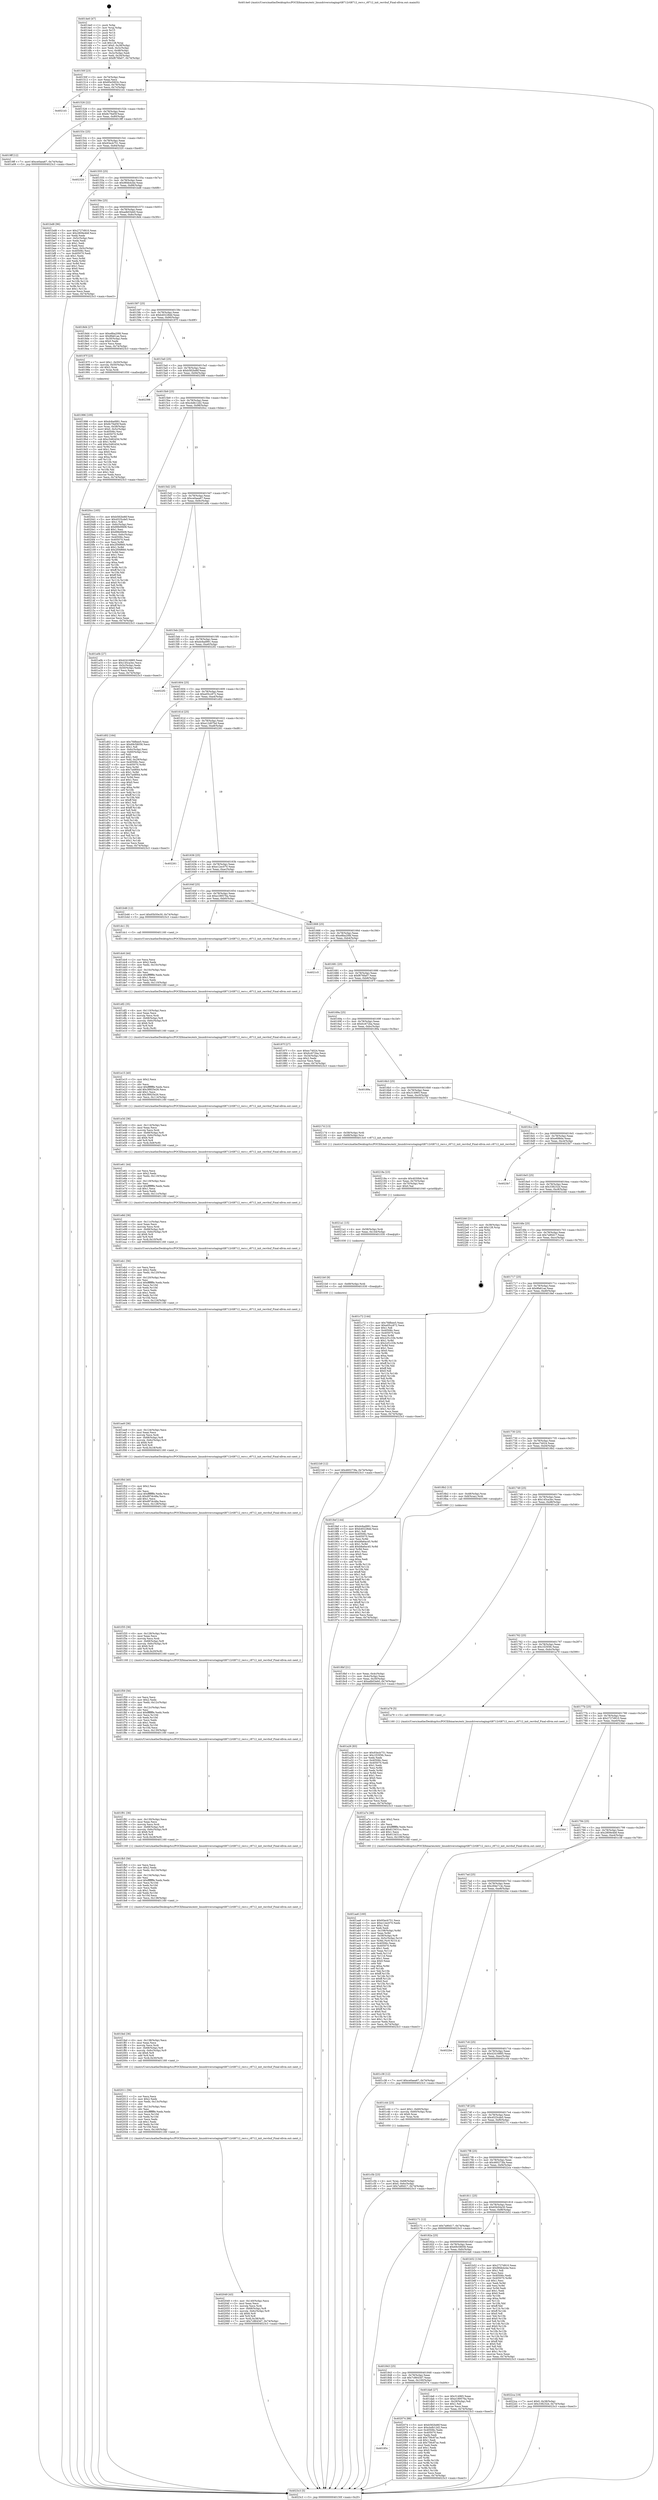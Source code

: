 digraph "0x4014e0" {
  label = "0x4014e0 (/mnt/c/Users/mathe/Desktop/tcc/POCII/binaries/extr_linuxdriversstagingrtl8712rtl8712_recv.c_r8712_init_recvbuf_Final-ollvm.out::main(0))"
  labelloc = "t"
  node[shape=record]

  Entry [label="",width=0.3,height=0.3,shape=circle,fillcolor=black,style=filled]
  "0x40150f" [label="{
     0x40150f [23]\l
     | [instrs]\l
     &nbsp;&nbsp;0x40150f \<+3\>: mov -0x74(%rbp),%eax\l
     &nbsp;&nbsp;0x401512 \<+2\>: mov %eax,%ecx\l
     &nbsp;&nbsp;0x401514 \<+6\>: sub $0x85e5903c,%ecx\l
     &nbsp;&nbsp;0x40151a \<+3\>: mov %eax,-0x78(%rbp)\l
     &nbsp;&nbsp;0x40151d \<+3\>: mov %ecx,-0x7c(%rbp)\l
     &nbsp;&nbsp;0x401520 \<+6\>: je 00000000004021d1 \<main+0xcf1\>\l
  }"]
  "0x4021d1" [label="{
     0x4021d1\l
  }", style=dashed]
  "0x401526" [label="{
     0x401526 [22]\l
     | [instrs]\l
     &nbsp;&nbsp;0x401526 \<+5\>: jmp 000000000040152b \<main+0x4b\>\l
     &nbsp;&nbsp;0x40152b \<+3\>: mov -0x78(%rbp),%eax\l
     &nbsp;&nbsp;0x40152e \<+5\>: sub $0x8c76ef3f,%eax\l
     &nbsp;&nbsp;0x401533 \<+3\>: mov %eax,-0x80(%rbp)\l
     &nbsp;&nbsp;0x401536 \<+6\>: je 00000000004019ff \<main+0x51f\>\l
  }"]
  Exit [label="",width=0.3,height=0.3,shape=circle,fillcolor=black,style=filled,peripheries=2]
  "0x4019ff" [label="{
     0x4019ff [12]\l
     | [instrs]\l
     &nbsp;&nbsp;0x4019ff \<+7\>: movl $0xce0aea67,-0x74(%rbp)\l
     &nbsp;&nbsp;0x401a06 \<+5\>: jmp 00000000004023c3 \<main+0xee3\>\l
  }"]
  "0x40153c" [label="{
     0x40153c [25]\l
     | [instrs]\l
     &nbsp;&nbsp;0x40153c \<+5\>: jmp 0000000000401541 \<main+0x61\>\l
     &nbsp;&nbsp;0x401541 \<+3\>: mov -0x78(%rbp),%eax\l
     &nbsp;&nbsp;0x401544 \<+5\>: sub $0x93ecb751,%eax\l
     &nbsp;&nbsp;0x401549 \<+6\>: mov %eax,-0x84(%rbp)\l
     &nbsp;&nbsp;0x40154f \<+6\>: je 0000000000402320 \<main+0xe40\>\l
  }"]
  "0x4021b9" [label="{
     0x4021b9 [12]\l
     | [instrs]\l
     &nbsp;&nbsp;0x4021b9 \<+7\>: movl $0x460273fa,-0x74(%rbp)\l
     &nbsp;&nbsp;0x4021c0 \<+5\>: jmp 00000000004023c3 \<main+0xee3\>\l
  }"]
  "0x402320" [label="{
     0x402320\l
  }", style=dashed]
  "0x401555" [label="{
     0x401555 [25]\l
     | [instrs]\l
     &nbsp;&nbsp;0x401555 \<+5\>: jmp 000000000040155a \<main+0x7a\>\l
     &nbsp;&nbsp;0x40155a \<+3\>: mov -0x78(%rbp),%eax\l
     &nbsp;&nbsp;0x40155d \<+5\>: sub $0x984b4cbe,%eax\l
     &nbsp;&nbsp;0x401562 \<+6\>: mov %eax,-0x88(%rbp)\l
     &nbsp;&nbsp;0x401568 \<+6\>: je 0000000000401bd8 \<main+0x6f8\>\l
  }"]
  "0x4021b0" [label="{
     0x4021b0 [9]\l
     | [instrs]\l
     &nbsp;&nbsp;0x4021b0 \<+4\>: mov -0x68(%rbp),%rdi\l
     &nbsp;&nbsp;0x4021b4 \<+5\>: call 0000000000401030 \<free@plt\>\l
     | [calls]\l
     &nbsp;&nbsp;0x401030 \{1\} (unknown)\l
  }"]
  "0x401bd8" [label="{
     0x401bd8 [96]\l
     | [instrs]\l
     &nbsp;&nbsp;0x401bd8 \<+5\>: mov $0x2727d910,%eax\l
     &nbsp;&nbsp;0x401bdd \<+5\>: mov $0x2809e4b8,%ecx\l
     &nbsp;&nbsp;0x401be2 \<+2\>: xor %edx,%edx\l
     &nbsp;&nbsp;0x401be4 \<+3\>: mov -0x5c(%rbp),%esi\l
     &nbsp;&nbsp;0x401be7 \<+2\>: mov %edx,%edi\l
     &nbsp;&nbsp;0x401be9 \<+3\>: sub $0x1,%edi\l
     &nbsp;&nbsp;0x401bec \<+2\>: sub %edi,%esi\l
     &nbsp;&nbsp;0x401bee \<+3\>: mov %esi,-0x5c(%rbp)\l
     &nbsp;&nbsp;0x401bf1 \<+7\>: mov 0x40506c,%esi\l
     &nbsp;&nbsp;0x401bf8 \<+7\>: mov 0x405070,%edi\l
     &nbsp;&nbsp;0x401bff \<+3\>: sub $0x1,%edx\l
     &nbsp;&nbsp;0x401c02 \<+3\>: mov %esi,%r8d\l
     &nbsp;&nbsp;0x401c05 \<+3\>: add %edx,%r8d\l
     &nbsp;&nbsp;0x401c08 \<+4\>: imul %r8d,%esi\l
     &nbsp;&nbsp;0x401c0c \<+3\>: and $0x1,%esi\l
     &nbsp;&nbsp;0x401c0f \<+3\>: cmp $0x0,%esi\l
     &nbsp;&nbsp;0x401c12 \<+4\>: sete %r9b\l
     &nbsp;&nbsp;0x401c16 \<+3\>: cmp $0xa,%edi\l
     &nbsp;&nbsp;0x401c19 \<+4\>: setl %r10b\l
     &nbsp;&nbsp;0x401c1d \<+3\>: mov %r9b,%r11b\l
     &nbsp;&nbsp;0x401c20 \<+3\>: and %r10b,%r11b\l
     &nbsp;&nbsp;0x401c23 \<+3\>: xor %r10b,%r9b\l
     &nbsp;&nbsp;0x401c26 \<+3\>: or %r9b,%r11b\l
     &nbsp;&nbsp;0x401c29 \<+4\>: test $0x1,%r11b\l
     &nbsp;&nbsp;0x401c2d \<+3\>: cmovne %ecx,%eax\l
     &nbsp;&nbsp;0x401c30 \<+3\>: mov %eax,-0x74(%rbp)\l
     &nbsp;&nbsp;0x401c33 \<+5\>: jmp 00000000004023c3 \<main+0xee3\>\l
  }"]
  "0x40156e" [label="{
     0x40156e [25]\l
     | [instrs]\l
     &nbsp;&nbsp;0x40156e \<+5\>: jmp 0000000000401573 \<main+0x93\>\l
     &nbsp;&nbsp;0x401573 \<+3\>: mov -0x78(%rbp),%eax\l
     &nbsp;&nbsp;0x401576 \<+5\>: sub $0xadb03eb0,%eax\l
     &nbsp;&nbsp;0x40157b \<+6\>: mov %eax,-0x8c(%rbp)\l
     &nbsp;&nbsp;0x401581 \<+6\>: je 00000000004018d4 \<main+0x3f4\>\l
  }"]
  "0x4021a1" [label="{
     0x4021a1 [15]\l
     | [instrs]\l
     &nbsp;&nbsp;0x4021a1 \<+4\>: mov -0x58(%rbp),%rdi\l
     &nbsp;&nbsp;0x4021a5 \<+6\>: mov %eax,-0x144(%rbp)\l
     &nbsp;&nbsp;0x4021ab \<+5\>: call 0000000000401030 \<free@plt\>\l
     | [calls]\l
     &nbsp;&nbsp;0x401030 \{1\} (unknown)\l
  }"]
  "0x4018d4" [label="{
     0x4018d4 [27]\l
     | [instrs]\l
     &nbsp;&nbsp;0x4018d4 \<+5\>: mov $0xe8ba20fd,%eax\l
     &nbsp;&nbsp;0x4018d9 \<+5\>: mov $0x8fa61ae,%ecx\l
     &nbsp;&nbsp;0x4018de \<+3\>: mov -0x30(%rbp),%edx\l
     &nbsp;&nbsp;0x4018e1 \<+3\>: cmp $0x0,%edx\l
     &nbsp;&nbsp;0x4018e4 \<+3\>: cmove %ecx,%eax\l
     &nbsp;&nbsp;0x4018e7 \<+3\>: mov %eax,-0x74(%rbp)\l
     &nbsp;&nbsp;0x4018ea \<+5\>: jmp 00000000004023c3 \<main+0xee3\>\l
  }"]
  "0x401587" [label="{
     0x401587 [25]\l
     | [instrs]\l
     &nbsp;&nbsp;0x401587 \<+5\>: jmp 000000000040158c \<main+0xac\>\l
     &nbsp;&nbsp;0x40158c \<+3\>: mov -0x78(%rbp),%eax\l
     &nbsp;&nbsp;0x40158f \<+5\>: sub $0xb40228dd,%eax\l
     &nbsp;&nbsp;0x401594 \<+6\>: mov %eax,-0x90(%rbp)\l
     &nbsp;&nbsp;0x40159a \<+6\>: je 000000000040197f \<main+0x49f\>\l
  }"]
  "0x40218a" [label="{
     0x40218a [23]\l
     | [instrs]\l
     &nbsp;&nbsp;0x40218a \<+10\>: movabs $0x4030b6,%rdi\l
     &nbsp;&nbsp;0x402194 \<+3\>: mov %eax,-0x70(%rbp)\l
     &nbsp;&nbsp;0x402197 \<+3\>: mov -0x70(%rbp),%esi\l
     &nbsp;&nbsp;0x40219a \<+2\>: mov $0x0,%al\l
     &nbsp;&nbsp;0x40219c \<+5\>: call 0000000000401040 \<printf@plt\>\l
     | [calls]\l
     &nbsp;&nbsp;0x401040 \{1\} (unknown)\l
  }"]
  "0x40197f" [label="{
     0x40197f [23]\l
     | [instrs]\l
     &nbsp;&nbsp;0x40197f \<+7\>: movl $0x1,-0x50(%rbp)\l
     &nbsp;&nbsp;0x401986 \<+4\>: movslq -0x50(%rbp),%rax\l
     &nbsp;&nbsp;0x40198a \<+4\>: shl $0x2,%rax\l
     &nbsp;&nbsp;0x40198e \<+3\>: mov %rax,%rdi\l
     &nbsp;&nbsp;0x401991 \<+5\>: call 0000000000401050 \<malloc@plt\>\l
     | [calls]\l
     &nbsp;&nbsp;0x401050 \{1\} (unknown)\l
  }"]
  "0x4015a0" [label="{
     0x4015a0 [25]\l
     | [instrs]\l
     &nbsp;&nbsp;0x4015a0 \<+5\>: jmp 00000000004015a5 \<main+0xc5\>\l
     &nbsp;&nbsp;0x4015a5 \<+3\>: mov -0x78(%rbp),%eax\l
     &nbsp;&nbsp;0x4015a8 \<+5\>: sub $0xb582bd6f,%eax\l
     &nbsp;&nbsp;0x4015ad \<+6\>: mov %eax,-0x94(%rbp)\l
     &nbsp;&nbsp;0x4015b3 \<+6\>: je 0000000000402398 \<main+0xeb8\>\l
  }"]
  "0x40185c" [label="{
     0x40185c\l
  }", style=dashed]
  "0x402398" [label="{
     0x402398\l
  }", style=dashed]
  "0x4015b9" [label="{
     0x4015b9 [25]\l
     | [instrs]\l
     &nbsp;&nbsp;0x4015b9 \<+5\>: jmp 00000000004015be \<main+0xde\>\l
     &nbsp;&nbsp;0x4015be \<+3\>: mov -0x78(%rbp),%eax\l
     &nbsp;&nbsp;0x4015c1 \<+5\>: sub $0xcbdb12d2,%eax\l
     &nbsp;&nbsp;0x4015c6 \<+6\>: mov %eax,-0x98(%rbp)\l
     &nbsp;&nbsp;0x4015cc \<+6\>: je 00000000004020cc \<main+0xbec\>\l
  }"]
  "0x402074" [label="{
     0x402074 [88]\l
     | [instrs]\l
     &nbsp;&nbsp;0x402074 \<+5\>: mov $0xb582bd6f,%eax\l
     &nbsp;&nbsp;0x402079 \<+5\>: mov $0xcbdb12d2,%ecx\l
     &nbsp;&nbsp;0x40207e \<+7\>: mov 0x40506c,%edx\l
     &nbsp;&nbsp;0x402085 \<+7\>: mov 0x405070,%esi\l
     &nbsp;&nbsp;0x40208c \<+2\>: mov %edx,%edi\l
     &nbsp;&nbsp;0x40208e \<+6\>: add $0x756c87ac,%edi\l
     &nbsp;&nbsp;0x402094 \<+3\>: sub $0x1,%edi\l
     &nbsp;&nbsp;0x402097 \<+6\>: sub $0x756c87ac,%edi\l
     &nbsp;&nbsp;0x40209d \<+3\>: imul %edi,%edx\l
     &nbsp;&nbsp;0x4020a0 \<+3\>: and $0x1,%edx\l
     &nbsp;&nbsp;0x4020a3 \<+3\>: cmp $0x0,%edx\l
     &nbsp;&nbsp;0x4020a6 \<+4\>: sete %r8b\l
     &nbsp;&nbsp;0x4020aa \<+3\>: cmp $0xa,%esi\l
     &nbsp;&nbsp;0x4020ad \<+4\>: setl %r9b\l
     &nbsp;&nbsp;0x4020b1 \<+3\>: mov %r8b,%r10b\l
     &nbsp;&nbsp;0x4020b4 \<+3\>: and %r9b,%r10b\l
     &nbsp;&nbsp;0x4020b7 \<+3\>: xor %r9b,%r8b\l
     &nbsp;&nbsp;0x4020ba \<+3\>: or %r8b,%r10b\l
     &nbsp;&nbsp;0x4020bd \<+4\>: test $0x1,%r10b\l
     &nbsp;&nbsp;0x4020c1 \<+3\>: cmovne %ecx,%eax\l
     &nbsp;&nbsp;0x4020c4 \<+3\>: mov %eax,-0x74(%rbp)\l
     &nbsp;&nbsp;0x4020c7 \<+5\>: jmp 00000000004023c3 \<main+0xee3\>\l
  }"]
  "0x4020cc" [label="{
     0x4020cc [165]\l
     | [instrs]\l
     &nbsp;&nbsp;0x4020cc \<+5\>: mov $0xb582bd6f,%eax\l
     &nbsp;&nbsp;0x4020d1 \<+5\>: mov $0x4525cde5,%ecx\l
     &nbsp;&nbsp;0x4020d6 \<+2\>: mov $0x1,%dl\l
     &nbsp;&nbsp;0x4020d8 \<+3\>: mov -0x6c(%rbp),%esi\l
     &nbsp;&nbsp;0x4020db \<+6\>: sub $0x89b0f408,%esi\l
     &nbsp;&nbsp;0x4020e1 \<+3\>: add $0x1,%esi\l
     &nbsp;&nbsp;0x4020e4 \<+6\>: add $0x89b0f408,%esi\l
     &nbsp;&nbsp;0x4020ea \<+3\>: mov %esi,-0x6c(%rbp)\l
     &nbsp;&nbsp;0x4020ed \<+7\>: mov 0x40506c,%esi\l
     &nbsp;&nbsp;0x4020f4 \<+7\>: mov 0x405070,%edi\l
     &nbsp;&nbsp;0x4020fb \<+3\>: mov %esi,%r8d\l
     &nbsp;&nbsp;0x4020fe \<+7\>: sub $0x2f56f660,%r8d\l
     &nbsp;&nbsp;0x402105 \<+4\>: sub $0x1,%r8d\l
     &nbsp;&nbsp;0x402109 \<+7\>: add $0x2f56f660,%r8d\l
     &nbsp;&nbsp;0x402110 \<+4\>: imul %r8d,%esi\l
     &nbsp;&nbsp;0x402114 \<+3\>: and $0x1,%esi\l
     &nbsp;&nbsp;0x402117 \<+3\>: cmp $0x0,%esi\l
     &nbsp;&nbsp;0x40211a \<+4\>: sete %r9b\l
     &nbsp;&nbsp;0x40211e \<+3\>: cmp $0xa,%edi\l
     &nbsp;&nbsp;0x402121 \<+4\>: setl %r10b\l
     &nbsp;&nbsp;0x402125 \<+3\>: mov %r9b,%r11b\l
     &nbsp;&nbsp;0x402128 \<+4\>: xor $0xff,%r11b\l
     &nbsp;&nbsp;0x40212c \<+3\>: mov %r10b,%bl\l
     &nbsp;&nbsp;0x40212f \<+3\>: xor $0xff,%bl\l
     &nbsp;&nbsp;0x402132 \<+3\>: xor $0x0,%dl\l
     &nbsp;&nbsp;0x402135 \<+3\>: mov %r11b,%r14b\l
     &nbsp;&nbsp;0x402138 \<+4\>: and $0x0,%r14b\l
     &nbsp;&nbsp;0x40213c \<+3\>: and %dl,%r9b\l
     &nbsp;&nbsp;0x40213f \<+3\>: mov %bl,%r15b\l
     &nbsp;&nbsp;0x402142 \<+4\>: and $0x0,%r15b\l
     &nbsp;&nbsp;0x402146 \<+3\>: and %dl,%r10b\l
     &nbsp;&nbsp;0x402149 \<+3\>: or %r9b,%r14b\l
     &nbsp;&nbsp;0x40214c \<+3\>: or %r10b,%r15b\l
     &nbsp;&nbsp;0x40214f \<+3\>: xor %r15b,%r14b\l
     &nbsp;&nbsp;0x402152 \<+3\>: or %bl,%r11b\l
     &nbsp;&nbsp;0x402155 \<+4\>: xor $0xff,%r11b\l
     &nbsp;&nbsp;0x402159 \<+3\>: or $0x0,%dl\l
     &nbsp;&nbsp;0x40215c \<+3\>: and %dl,%r11b\l
     &nbsp;&nbsp;0x40215f \<+3\>: or %r11b,%r14b\l
     &nbsp;&nbsp;0x402162 \<+4\>: test $0x1,%r14b\l
     &nbsp;&nbsp;0x402166 \<+3\>: cmovne %ecx,%eax\l
     &nbsp;&nbsp;0x402169 \<+3\>: mov %eax,-0x74(%rbp)\l
     &nbsp;&nbsp;0x40216c \<+5\>: jmp 00000000004023c3 \<main+0xee3\>\l
  }"]
  "0x4015d2" [label="{
     0x4015d2 [25]\l
     | [instrs]\l
     &nbsp;&nbsp;0x4015d2 \<+5\>: jmp 00000000004015d7 \<main+0xf7\>\l
     &nbsp;&nbsp;0x4015d7 \<+3\>: mov -0x78(%rbp),%eax\l
     &nbsp;&nbsp;0x4015da \<+5\>: sub $0xce0aea67,%eax\l
     &nbsp;&nbsp;0x4015df \<+6\>: mov %eax,-0x9c(%rbp)\l
     &nbsp;&nbsp;0x4015e5 \<+6\>: je 0000000000401a0b \<main+0x52b\>\l
  }"]
  "0x402049" [label="{
     0x402049 [43]\l
     | [instrs]\l
     &nbsp;&nbsp;0x402049 \<+6\>: mov -0x140(%rbp),%ecx\l
     &nbsp;&nbsp;0x40204f \<+3\>: imul %eax,%ecx\l
     &nbsp;&nbsp;0x402052 \<+3\>: movslq %ecx,%rdi\l
     &nbsp;&nbsp;0x402055 \<+4\>: mov -0x68(%rbp),%r8\l
     &nbsp;&nbsp;0x402059 \<+4\>: movslq -0x6c(%rbp),%r9\l
     &nbsp;&nbsp;0x40205d \<+4\>: shl $0x6,%r9\l
     &nbsp;&nbsp;0x402061 \<+3\>: add %r9,%r8\l
     &nbsp;&nbsp;0x402064 \<+4\>: mov %rdi,0x38(%r8)\l
     &nbsp;&nbsp;0x402068 \<+7\>: movl $0x7c8643d7,-0x74(%rbp)\l
     &nbsp;&nbsp;0x40206f \<+5\>: jmp 00000000004023c3 \<main+0xee3\>\l
  }"]
  "0x401a0b" [label="{
     0x401a0b [27]\l
     | [instrs]\l
     &nbsp;&nbsp;0x401a0b \<+5\>: mov $0x42416885,%eax\l
     &nbsp;&nbsp;0x401a10 \<+5\>: mov $0x145ca3ec,%ecx\l
     &nbsp;&nbsp;0x401a15 \<+3\>: mov -0x5c(%rbp),%edx\l
     &nbsp;&nbsp;0x401a18 \<+3\>: cmp -0x50(%rbp),%edx\l
     &nbsp;&nbsp;0x401a1b \<+3\>: cmovl %ecx,%eax\l
     &nbsp;&nbsp;0x401a1e \<+3\>: mov %eax,-0x74(%rbp)\l
     &nbsp;&nbsp;0x401a21 \<+5\>: jmp 00000000004023c3 \<main+0xee3\>\l
  }"]
  "0x4015eb" [label="{
     0x4015eb [25]\l
     | [instrs]\l
     &nbsp;&nbsp;0x4015eb \<+5\>: jmp 00000000004015f0 \<main+0x110\>\l
     &nbsp;&nbsp;0x4015f0 \<+3\>: mov -0x78(%rbp),%eax\l
     &nbsp;&nbsp;0x4015f3 \<+5\>: sub $0xdc6ad991,%eax\l
     &nbsp;&nbsp;0x4015f8 \<+6\>: mov %eax,-0xa0(%rbp)\l
     &nbsp;&nbsp;0x4015fe \<+6\>: je 00000000004022f2 \<main+0xe12\>\l
  }"]
  "0x402011" [label="{
     0x402011 [56]\l
     | [instrs]\l
     &nbsp;&nbsp;0x402011 \<+2\>: xor %ecx,%ecx\l
     &nbsp;&nbsp;0x402013 \<+5\>: mov $0x2,%edx\l
     &nbsp;&nbsp;0x402018 \<+6\>: mov %edx,-0x13c(%rbp)\l
     &nbsp;&nbsp;0x40201e \<+1\>: cltd\l
     &nbsp;&nbsp;0x40201f \<+6\>: mov -0x13c(%rbp),%esi\l
     &nbsp;&nbsp;0x402025 \<+2\>: idiv %esi\l
     &nbsp;&nbsp;0x402027 \<+6\>: imul $0xfffffffe,%edx,%edx\l
     &nbsp;&nbsp;0x40202d \<+3\>: mov %ecx,%r10d\l
     &nbsp;&nbsp;0x402030 \<+3\>: sub %edx,%r10d\l
     &nbsp;&nbsp;0x402033 \<+2\>: mov %ecx,%edx\l
     &nbsp;&nbsp;0x402035 \<+3\>: sub $0x1,%edx\l
     &nbsp;&nbsp;0x402038 \<+3\>: add %edx,%r10d\l
     &nbsp;&nbsp;0x40203b \<+3\>: sub %r10d,%ecx\l
     &nbsp;&nbsp;0x40203e \<+6\>: mov %ecx,-0x140(%rbp)\l
     &nbsp;&nbsp;0x402044 \<+5\>: call 0000000000401160 \<next_i\>\l
     | [calls]\l
     &nbsp;&nbsp;0x401160 \{1\} (/mnt/c/Users/mathe/Desktop/tcc/POCII/binaries/extr_linuxdriversstagingrtl8712rtl8712_recv.c_r8712_init_recvbuf_Final-ollvm.out::next_i)\l
  }"]
  "0x4022f2" [label="{
     0x4022f2\l
  }", style=dashed]
  "0x401604" [label="{
     0x401604 [25]\l
     | [instrs]\l
     &nbsp;&nbsp;0x401604 \<+5\>: jmp 0000000000401609 \<main+0x129\>\l
     &nbsp;&nbsp;0x401609 \<+3\>: mov -0x78(%rbp),%eax\l
     &nbsp;&nbsp;0x40160c \<+5\>: sub $0xe05cc872,%eax\l
     &nbsp;&nbsp;0x401611 \<+6\>: mov %eax,-0xa4(%rbp)\l
     &nbsp;&nbsp;0x401617 \<+6\>: je 0000000000401d02 \<main+0x822\>\l
  }"]
  "0x401fed" [label="{
     0x401fed [36]\l
     | [instrs]\l
     &nbsp;&nbsp;0x401fed \<+6\>: mov -0x138(%rbp),%ecx\l
     &nbsp;&nbsp;0x401ff3 \<+3\>: imul %eax,%ecx\l
     &nbsp;&nbsp;0x401ff6 \<+3\>: movslq %ecx,%rdi\l
     &nbsp;&nbsp;0x401ff9 \<+4\>: mov -0x68(%rbp),%r8\l
     &nbsp;&nbsp;0x401ffd \<+4\>: movslq -0x6c(%rbp),%r9\l
     &nbsp;&nbsp;0x402001 \<+4\>: shl $0x6,%r9\l
     &nbsp;&nbsp;0x402005 \<+3\>: add %r9,%r8\l
     &nbsp;&nbsp;0x402008 \<+4\>: mov %rdi,0x30(%r8)\l
     &nbsp;&nbsp;0x40200c \<+5\>: call 0000000000401160 \<next_i\>\l
     | [calls]\l
     &nbsp;&nbsp;0x401160 \{1\} (/mnt/c/Users/mathe/Desktop/tcc/POCII/binaries/extr_linuxdriversstagingrtl8712rtl8712_recv.c_r8712_init_recvbuf_Final-ollvm.out::next_i)\l
  }"]
  "0x401d02" [label="{
     0x401d02 [164]\l
     | [instrs]\l
     &nbsp;&nbsp;0x401d02 \<+5\>: mov $0x7fdfbee5,%eax\l
     &nbsp;&nbsp;0x401d07 \<+5\>: mov $0x69c58056,%ecx\l
     &nbsp;&nbsp;0x401d0c \<+2\>: mov $0x1,%dl\l
     &nbsp;&nbsp;0x401d0e \<+3\>: mov -0x6c(%rbp),%esi\l
     &nbsp;&nbsp;0x401d11 \<+3\>: cmp -0x60(%rbp),%esi\l
     &nbsp;&nbsp;0x401d14 \<+4\>: setl %dil\l
     &nbsp;&nbsp;0x401d18 \<+4\>: and $0x1,%dil\l
     &nbsp;&nbsp;0x401d1c \<+4\>: mov %dil,-0x29(%rbp)\l
     &nbsp;&nbsp;0x401d20 \<+7\>: mov 0x40506c,%esi\l
     &nbsp;&nbsp;0x401d27 \<+8\>: mov 0x405070,%r8d\l
     &nbsp;&nbsp;0x401d2f \<+3\>: mov %esi,%r9d\l
     &nbsp;&nbsp;0x401d32 \<+7\>: sub $0x7a48f44,%r9d\l
     &nbsp;&nbsp;0x401d39 \<+4\>: sub $0x1,%r9d\l
     &nbsp;&nbsp;0x401d3d \<+7\>: add $0x7a48f44,%r9d\l
     &nbsp;&nbsp;0x401d44 \<+4\>: imul %r9d,%esi\l
     &nbsp;&nbsp;0x401d48 \<+3\>: and $0x1,%esi\l
     &nbsp;&nbsp;0x401d4b \<+3\>: cmp $0x0,%esi\l
     &nbsp;&nbsp;0x401d4e \<+4\>: sete %dil\l
     &nbsp;&nbsp;0x401d52 \<+4\>: cmp $0xa,%r8d\l
     &nbsp;&nbsp;0x401d56 \<+4\>: setl %r10b\l
     &nbsp;&nbsp;0x401d5a \<+3\>: mov %dil,%r11b\l
     &nbsp;&nbsp;0x401d5d \<+4\>: xor $0xff,%r11b\l
     &nbsp;&nbsp;0x401d61 \<+3\>: mov %r10b,%bl\l
     &nbsp;&nbsp;0x401d64 \<+3\>: xor $0xff,%bl\l
     &nbsp;&nbsp;0x401d67 \<+3\>: xor $0x1,%dl\l
     &nbsp;&nbsp;0x401d6a \<+3\>: mov %r11b,%r14b\l
     &nbsp;&nbsp;0x401d6d \<+4\>: and $0xff,%r14b\l
     &nbsp;&nbsp;0x401d71 \<+3\>: and %dl,%dil\l
     &nbsp;&nbsp;0x401d74 \<+3\>: mov %bl,%r15b\l
     &nbsp;&nbsp;0x401d77 \<+4\>: and $0xff,%r15b\l
     &nbsp;&nbsp;0x401d7b \<+3\>: and %dl,%r10b\l
     &nbsp;&nbsp;0x401d7e \<+3\>: or %dil,%r14b\l
     &nbsp;&nbsp;0x401d81 \<+3\>: or %r10b,%r15b\l
     &nbsp;&nbsp;0x401d84 \<+3\>: xor %r15b,%r14b\l
     &nbsp;&nbsp;0x401d87 \<+3\>: or %bl,%r11b\l
     &nbsp;&nbsp;0x401d8a \<+4\>: xor $0xff,%r11b\l
     &nbsp;&nbsp;0x401d8e \<+3\>: or $0x1,%dl\l
     &nbsp;&nbsp;0x401d91 \<+3\>: and %dl,%r11b\l
     &nbsp;&nbsp;0x401d94 \<+3\>: or %r11b,%r14b\l
     &nbsp;&nbsp;0x401d97 \<+4\>: test $0x1,%r14b\l
     &nbsp;&nbsp;0x401d9b \<+3\>: cmovne %ecx,%eax\l
     &nbsp;&nbsp;0x401d9e \<+3\>: mov %eax,-0x74(%rbp)\l
     &nbsp;&nbsp;0x401da1 \<+5\>: jmp 00000000004023c3 \<main+0xee3\>\l
  }"]
  "0x40161d" [label="{
     0x40161d [25]\l
     | [instrs]\l
     &nbsp;&nbsp;0x40161d \<+5\>: jmp 0000000000401622 \<main+0x142\>\l
     &nbsp;&nbsp;0x401622 \<+3\>: mov -0x78(%rbp),%eax\l
     &nbsp;&nbsp;0x401625 \<+5\>: sub $0xe12d07bd,%eax\l
     &nbsp;&nbsp;0x40162a \<+6\>: mov %eax,-0xa8(%rbp)\l
     &nbsp;&nbsp;0x401630 \<+6\>: je 0000000000402261 \<main+0xd81\>\l
  }"]
  "0x401fb5" [label="{
     0x401fb5 [56]\l
     | [instrs]\l
     &nbsp;&nbsp;0x401fb5 \<+2\>: xor %ecx,%ecx\l
     &nbsp;&nbsp;0x401fb7 \<+5\>: mov $0x2,%edx\l
     &nbsp;&nbsp;0x401fbc \<+6\>: mov %edx,-0x134(%rbp)\l
     &nbsp;&nbsp;0x401fc2 \<+1\>: cltd\l
     &nbsp;&nbsp;0x401fc3 \<+6\>: mov -0x134(%rbp),%esi\l
     &nbsp;&nbsp;0x401fc9 \<+2\>: idiv %esi\l
     &nbsp;&nbsp;0x401fcb \<+6\>: imul $0xfffffffe,%edx,%edx\l
     &nbsp;&nbsp;0x401fd1 \<+3\>: mov %ecx,%r10d\l
     &nbsp;&nbsp;0x401fd4 \<+3\>: sub %edx,%r10d\l
     &nbsp;&nbsp;0x401fd7 \<+2\>: mov %ecx,%edx\l
     &nbsp;&nbsp;0x401fd9 \<+3\>: sub $0x1,%edx\l
     &nbsp;&nbsp;0x401fdc \<+3\>: add %edx,%r10d\l
     &nbsp;&nbsp;0x401fdf \<+3\>: sub %r10d,%ecx\l
     &nbsp;&nbsp;0x401fe2 \<+6\>: mov %ecx,-0x138(%rbp)\l
     &nbsp;&nbsp;0x401fe8 \<+5\>: call 0000000000401160 \<next_i\>\l
     | [calls]\l
     &nbsp;&nbsp;0x401160 \{1\} (/mnt/c/Users/mathe/Desktop/tcc/POCII/binaries/extr_linuxdriversstagingrtl8712rtl8712_recv.c_r8712_init_recvbuf_Final-ollvm.out::next_i)\l
  }"]
  "0x402261" [label="{
     0x402261\l
  }", style=dashed]
  "0x401636" [label="{
     0x401636 [25]\l
     | [instrs]\l
     &nbsp;&nbsp;0x401636 \<+5\>: jmp 000000000040163b \<main+0x15b\>\l
     &nbsp;&nbsp;0x40163b \<+3\>: mov -0x78(%rbp),%eax\l
     &nbsp;&nbsp;0x40163e \<+5\>: sub $0xe12ec070,%eax\l
     &nbsp;&nbsp;0x401643 \<+6\>: mov %eax,-0xac(%rbp)\l
     &nbsp;&nbsp;0x401649 \<+6\>: je 0000000000401b46 \<main+0x666\>\l
  }"]
  "0x401f91" [label="{
     0x401f91 [36]\l
     | [instrs]\l
     &nbsp;&nbsp;0x401f91 \<+6\>: mov -0x130(%rbp),%ecx\l
     &nbsp;&nbsp;0x401f97 \<+3\>: imul %eax,%ecx\l
     &nbsp;&nbsp;0x401f9a \<+3\>: movslq %ecx,%rdi\l
     &nbsp;&nbsp;0x401f9d \<+4\>: mov -0x68(%rbp),%r8\l
     &nbsp;&nbsp;0x401fa1 \<+4\>: movslq -0x6c(%rbp),%r9\l
     &nbsp;&nbsp;0x401fa5 \<+4\>: shl $0x6,%r9\l
     &nbsp;&nbsp;0x401fa9 \<+3\>: add %r9,%r8\l
     &nbsp;&nbsp;0x401fac \<+4\>: mov %rdi,0x28(%r8)\l
     &nbsp;&nbsp;0x401fb0 \<+5\>: call 0000000000401160 \<next_i\>\l
     | [calls]\l
     &nbsp;&nbsp;0x401160 \{1\} (/mnt/c/Users/mathe/Desktop/tcc/POCII/binaries/extr_linuxdriversstagingrtl8712rtl8712_recv.c_r8712_init_recvbuf_Final-ollvm.out::next_i)\l
  }"]
  "0x401b46" [label="{
     0x401b46 [12]\l
     | [instrs]\l
     &nbsp;&nbsp;0x401b46 \<+7\>: movl $0x65b50e30,-0x74(%rbp)\l
     &nbsp;&nbsp;0x401b4d \<+5\>: jmp 00000000004023c3 \<main+0xee3\>\l
  }"]
  "0x40164f" [label="{
     0x40164f [25]\l
     | [instrs]\l
     &nbsp;&nbsp;0x40164f \<+5\>: jmp 0000000000401654 \<main+0x174\>\l
     &nbsp;&nbsp;0x401654 \<+3\>: mov -0x78(%rbp),%eax\l
     &nbsp;&nbsp;0x401657 \<+5\>: sub $0xe189576a,%eax\l
     &nbsp;&nbsp;0x40165c \<+6\>: mov %eax,-0xb0(%rbp)\l
     &nbsp;&nbsp;0x401662 \<+6\>: je 0000000000401dc1 \<main+0x8e1\>\l
  }"]
  "0x401f59" [label="{
     0x401f59 [56]\l
     | [instrs]\l
     &nbsp;&nbsp;0x401f59 \<+2\>: xor %ecx,%ecx\l
     &nbsp;&nbsp;0x401f5b \<+5\>: mov $0x2,%edx\l
     &nbsp;&nbsp;0x401f60 \<+6\>: mov %edx,-0x12c(%rbp)\l
     &nbsp;&nbsp;0x401f66 \<+1\>: cltd\l
     &nbsp;&nbsp;0x401f67 \<+6\>: mov -0x12c(%rbp),%esi\l
     &nbsp;&nbsp;0x401f6d \<+2\>: idiv %esi\l
     &nbsp;&nbsp;0x401f6f \<+6\>: imul $0xfffffffe,%edx,%edx\l
     &nbsp;&nbsp;0x401f75 \<+3\>: mov %ecx,%r10d\l
     &nbsp;&nbsp;0x401f78 \<+3\>: sub %edx,%r10d\l
     &nbsp;&nbsp;0x401f7b \<+2\>: mov %ecx,%edx\l
     &nbsp;&nbsp;0x401f7d \<+3\>: sub $0x1,%edx\l
     &nbsp;&nbsp;0x401f80 \<+3\>: add %edx,%r10d\l
     &nbsp;&nbsp;0x401f83 \<+3\>: sub %r10d,%ecx\l
     &nbsp;&nbsp;0x401f86 \<+6\>: mov %ecx,-0x130(%rbp)\l
     &nbsp;&nbsp;0x401f8c \<+5\>: call 0000000000401160 \<next_i\>\l
     | [calls]\l
     &nbsp;&nbsp;0x401160 \{1\} (/mnt/c/Users/mathe/Desktop/tcc/POCII/binaries/extr_linuxdriversstagingrtl8712rtl8712_recv.c_r8712_init_recvbuf_Final-ollvm.out::next_i)\l
  }"]
  "0x401dc1" [label="{
     0x401dc1 [5]\l
     | [instrs]\l
     &nbsp;&nbsp;0x401dc1 \<+5\>: call 0000000000401160 \<next_i\>\l
     | [calls]\l
     &nbsp;&nbsp;0x401160 \{1\} (/mnt/c/Users/mathe/Desktop/tcc/POCII/binaries/extr_linuxdriversstagingrtl8712rtl8712_recv.c_r8712_init_recvbuf_Final-ollvm.out::next_i)\l
  }"]
  "0x401668" [label="{
     0x401668 [25]\l
     | [instrs]\l
     &nbsp;&nbsp;0x401668 \<+5\>: jmp 000000000040166d \<main+0x18d\>\l
     &nbsp;&nbsp;0x40166d \<+3\>: mov -0x78(%rbp),%eax\l
     &nbsp;&nbsp;0x401670 \<+5\>: sub $0xe8ba20fd,%eax\l
     &nbsp;&nbsp;0x401675 \<+6\>: mov %eax,-0xb4(%rbp)\l
     &nbsp;&nbsp;0x40167b \<+6\>: je 00000000004021c5 \<main+0xce5\>\l
  }"]
  "0x401f35" [label="{
     0x401f35 [36]\l
     | [instrs]\l
     &nbsp;&nbsp;0x401f35 \<+6\>: mov -0x128(%rbp),%ecx\l
     &nbsp;&nbsp;0x401f3b \<+3\>: imul %eax,%ecx\l
     &nbsp;&nbsp;0x401f3e \<+3\>: movslq %ecx,%rdi\l
     &nbsp;&nbsp;0x401f41 \<+4\>: mov -0x68(%rbp),%r8\l
     &nbsp;&nbsp;0x401f45 \<+4\>: movslq -0x6c(%rbp),%r9\l
     &nbsp;&nbsp;0x401f49 \<+4\>: shl $0x6,%r9\l
     &nbsp;&nbsp;0x401f4d \<+3\>: add %r9,%r8\l
     &nbsp;&nbsp;0x401f50 \<+4\>: mov %rdi,0x20(%r8)\l
     &nbsp;&nbsp;0x401f54 \<+5\>: call 0000000000401160 \<next_i\>\l
     | [calls]\l
     &nbsp;&nbsp;0x401160 \{1\} (/mnt/c/Users/mathe/Desktop/tcc/POCII/binaries/extr_linuxdriversstagingrtl8712rtl8712_recv.c_r8712_init_recvbuf_Final-ollvm.out::next_i)\l
  }"]
  "0x4021c5" [label="{
     0x4021c5\l
  }", style=dashed]
  "0x401681" [label="{
     0x401681 [25]\l
     | [instrs]\l
     &nbsp;&nbsp;0x401681 \<+5\>: jmp 0000000000401686 \<main+0x1a6\>\l
     &nbsp;&nbsp;0x401686 \<+3\>: mov -0x78(%rbp),%eax\l
     &nbsp;&nbsp;0x401689 \<+5\>: sub $0xf676fa07,%eax\l
     &nbsp;&nbsp;0x40168e \<+6\>: mov %eax,-0xb8(%rbp)\l
     &nbsp;&nbsp;0x401694 \<+6\>: je 000000000040187f \<main+0x39f\>\l
  }"]
  "0x401f0d" [label="{
     0x401f0d [40]\l
     | [instrs]\l
     &nbsp;&nbsp;0x401f0d \<+5\>: mov $0x2,%ecx\l
     &nbsp;&nbsp;0x401f12 \<+1\>: cltd\l
     &nbsp;&nbsp;0x401f13 \<+2\>: idiv %ecx\l
     &nbsp;&nbsp;0x401f15 \<+6\>: imul $0xfffffffe,%edx,%ecx\l
     &nbsp;&nbsp;0x401f1b \<+6\>: sub $0xd97dc48a,%ecx\l
     &nbsp;&nbsp;0x401f21 \<+3\>: add $0x1,%ecx\l
     &nbsp;&nbsp;0x401f24 \<+6\>: add $0xd97dc48a,%ecx\l
     &nbsp;&nbsp;0x401f2a \<+6\>: mov %ecx,-0x128(%rbp)\l
     &nbsp;&nbsp;0x401f30 \<+5\>: call 0000000000401160 \<next_i\>\l
     | [calls]\l
     &nbsp;&nbsp;0x401160 \{1\} (/mnt/c/Users/mathe/Desktop/tcc/POCII/binaries/extr_linuxdriversstagingrtl8712rtl8712_recv.c_r8712_init_recvbuf_Final-ollvm.out::next_i)\l
  }"]
  "0x40187f" [label="{
     0x40187f [27]\l
     | [instrs]\l
     &nbsp;&nbsp;0x40187f \<+5\>: mov $0xec74024,%eax\l
     &nbsp;&nbsp;0x401884 \<+5\>: mov $0xfcc672ba,%ecx\l
     &nbsp;&nbsp;0x401889 \<+3\>: mov -0x34(%rbp),%edx\l
     &nbsp;&nbsp;0x40188c \<+3\>: cmp $0x2,%edx\l
     &nbsp;&nbsp;0x40188f \<+3\>: cmovne %ecx,%eax\l
     &nbsp;&nbsp;0x401892 \<+3\>: mov %eax,-0x74(%rbp)\l
     &nbsp;&nbsp;0x401895 \<+5\>: jmp 00000000004023c3 \<main+0xee3\>\l
  }"]
  "0x40169a" [label="{
     0x40169a [25]\l
     | [instrs]\l
     &nbsp;&nbsp;0x40169a \<+5\>: jmp 000000000040169f \<main+0x1bf\>\l
     &nbsp;&nbsp;0x40169f \<+3\>: mov -0x78(%rbp),%eax\l
     &nbsp;&nbsp;0x4016a2 \<+5\>: sub $0xfcc672ba,%eax\l
     &nbsp;&nbsp;0x4016a7 \<+6\>: mov %eax,-0xbc(%rbp)\l
     &nbsp;&nbsp;0x4016ad \<+6\>: je 000000000040189a \<main+0x3ba\>\l
  }"]
  "0x4023c3" [label="{
     0x4023c3 [5]\l
     | [instrs]\l
     &nbsp;&nbsp;0x4023c3 \<+5\>: jmp 000000000040150f \<main+0x2f\>\l
  }"]
  "0x4014e0" [label="{
     0x4014e0 [47]\l
     | [instrs]\l
     &nbsp;&nbsp;0x4014e0 \<+1\>: push %rbp\l
     &nbsp;&nbsp;0x4014e1 \<+3\>: mov %rsp,%rbp\l
     &nbsp;&nbsp;0x4014e4 \<+2\>: push %r15\l
     &nbsp;&nbsp;0x4014e6 \<+2\>: push %r14\l
     &nbsp;&nbsp;0x4014e8 \<+2\>: push %r13\l
     &nbsp;&nbsp;0x4014ea \<+2\>: push %r12\l
     &nbsp;&nbsp;0x4014ec \<+1\>: push %rbx\l
     &nbsp;&nbsp;0x4014ed \<+7\>: sub $0x128,%rsp\l
     &nbsp;&nbsp;0x4014f4 \<+7\>: movl $0x0,-0x38(%rbp)\l
     &nbsp;&nbsp;0x4014fb \<+3\>: mov %edi,-0x3c(%rbp)\l
     &nbsp;&nbsp;0x4014fe \<+4\>: mov %rsi,-0x48(%rbp)\l
     &nbsp;&nbsp;0x401502 \<+3\>: mov -0x3c(%rbp),%edi\l
     &nbsp;&nbsp;0x401505 \<+3\>: mov %edi,-0x34(%rbp)\l
     &nbsp;&nbsp;0x401508 \<+7\>: movl $0xf676fa07,-0x74(%rbp)\l
  }"]
  "0x401ee9" [label="{
     0x401ee9 [36]\l
     | [instrs]\l
     &nbsp;&nbsp;0x401ee9 \<+6\>: mov -0x124(%rbp),%ecx\l
     &nbsp;&nbsp;0x401eef \<+3\>: imul %eax,%ecx\l
     &nbsp;&nbsp;0x401ef2 \<+3\>: movslq %ecx,%rdi\l
     &nbsp;&nbsp;0x401ef5 \<+4\>: mov -0x68(%rbp),%r8\l
     &nbsp;&nbsp;0x401ef9 \<+4\>: movslq -0x6c(%rbp),%r9\l
     &nbsp;&nbsp;0x401efd \<+4\>: shl $0x6,%r9\l
     &nbsp;&nbsp;0x401f01 \<+3\>: add %r9,%r8\l
     &nbsp;&nbsp;0x401f04 \<+4\>: mov %rdi,0x18(%r8)\l
     &nbsp;&nbsp;0x401f08 \<+5\>: call 0000000000401160 \<next_i\>\l
     | [calls]\l
     &nbsp;&nbsp;0x401160 \{1\} (/mnt/c/Users/mathe/Desktop/tcc/POCII/binaries/extr_linuxdriversstagingrtl8712rtl8712_recv.c_r8712_init_recvbuf_Final-ollvm.out::next_i)\l
  }"]
  "0x40189a" [label="{
     0x40189a\l
  }", style=dashed]
  "0x4016b3" [label="{
     0x4016b3 [25]\l
     | [instrs]\l
     &nbsp;&nbsp;0x4016b3 \<+5\>: jmp 00000000004016b8 \<main+0x1d8\>\l
     &nbsp;&nbsp;0x4016b8 \<+3\>: mov -0x78(%rbp),%eax\l
     &nbsp;&nbsp;0x4016bb \<+5\>: sub $0x314965,%eax\l
     &nbsp;&nbsp;0x4016c0 \<+6\>: mov %eax,-0xc0(%rbp)\l
     &nbsp;&nbsp;0x4016c6 \<+6\>: je 000000000040217d \<main+0xc9d\>\l
  }"]
  "0x401eb1" [label="{
     0x401eb1 [56]\l
     | [instrs]\l
     &nbsp;&nbsp;0x401eb1 \<+2\>: xor %ecx,%ecx\l
     &nbsp;&nbsp;0x401eb3 \<+5\>: mov $0x2,%edx\l
     &nbsp;&nbsp;0x401eb8 \<+6\>: mov %edx,-0x120(%rbp)\l
     &nbsp;&nbsp;0x401ebe \<+1\>: cltd\l
     &nbsp;&nbsp;0x401ebf \<+6\>: mov -0x120(%rbp),%esi\l
     &nbsp;&nbsp;0x401ec5 \<+2\>: idiv %esi\l
     &nbsp;&nbsp;0x401ec7 \<+6\>: imul $0xfffffffe,%edx,%edx\l
     &nbsp;&nbsp;0x401ecd \<+3\>: mov %ecx,%r10d\l
     &nbsp;&nbsp;0x401ed0 \<+3\>: sub %edx,%r10d\l
     &nbsp;&nbsp;0x401ed3 \<+2\>: mov %ecx,%edx\l
     &nbsp;&nbsp;0x401ed5 \<+3\>: sub $0x1,%edx\l
     &nbsp;&nbsp;0x401ed8 \<+3\>: add %edx,%r10d\l
     &nbsp;&nbsp;0x401edb \<+3\>: sub %r10d,%ecx\l
     &nbsp;&nbsp;0x401ede \<+6\>: mov %ecx,-0x124(%rbp)\l
     &nbsp;&nbsp;0x401ee4 \<+5\>: call 0000000000401160 \<next_i\>\l
     | [calls]\l
     &nbsp;&nbsp;0x401160 \{1\} (/mnt/c/Users/mathe/Desktop/tcc/POCII/binaries/extr_linuxdriversstagingrtl8712rtl8712_recv.c_r8712_init_recvbuf_Final-ollvm.out::next_i)\l
  }"]
  "0x40217d" [label="{
     0x40217d [13]\l
     | [instrs]\l
     &nbsp;&nbsp;0x40217d \<+4\>: mov -0x58(%rbp),%rdi\l
     &nbsp;&nbsp;0x402181 \<+4\>: mov -0x68(%rbp),%rsi\l
     &nbsp;&nbsp;0x402185 \<+5\>: call 00000000004013c0 \<r8712_init_recvbuf\>\l
     | [calls]\l
     &nbsp;&nbsp;0x4013c0 \{1\} (/mnt/c/Users/mathe/Desktop/tcc/POCII/binaries/extr_linuxdriversstagingrtl8712rtl8712_recv.c_r8712_init_recvbuf_Final-ollvm.out::r8712_init_recvbuf)\l
  }"]
  "0x4016cc" [label="{
     0x4016cc [25]\l
     | [instrs]\l
     &nbsp;&nbsp;0x4016cc \<+5\>: jmp 00000000004016d1 \<main+0x1f1\>\l
     &nbsp;&nbsp;0x4016d1 \<+3\>: mov -0x78(%rbp),%eax\l
     &nbsp;&nbsp;0x4016d4 \<+5\>: sub $0xe698da,%eax\l
     &nbsp;&nbsp;0x4016d9 \<+6\>: mov %eax,-0xc4(%rbp)\l
     &nbsp;&nbsp;0x4016df \<+6\>: je 00000000004023b7 \<main+0xed7\>\l
  }"]
  "0x401e8d" [label="{
     0x401e8d [36]\l
     | [instrs]\l
     &nbsp;&nbsp;0x401e8d \<+6\>: mov -0x11c(%rbp),%ecx\l
     &nbsp;&nbsp;0x401e93 \<+3\>: imul %eax,%ecx\l
     &nbsp;&nbsp;0x401e96 \<+3\>: movslq %ecx,%rdi\l
     &nbsp;&nbsp;0x401e99 \<+4\>: mov -0x68(%rbp),%r8\l
     &nbsp;&nbsp;0x401e9d \<+4\>: movslq -0x6c(%rbp),%r9\l
     &nbsp;&nbsp;0x401ea1 \<+4\>: shl $0x6,%r9\l
     &nbsp;&nbsp;0x401ea5 \<+3\>: add %r9,%r8\l
     &nbsp;&nbsp;0x401ea8 \<+4\>: mov %rdi,0x10(%r8)\l
     &nbsp;&nbsp;0x401eac \<+5\>: call 0000000000401160 \<next_i\>\l
     | [calls]\l
     &nbsp;&nbsp;0x401160 \{1\} (/mnt/c/Users/mathe/Desktop/tcc/POCII/binaries/extr_linuxdriversstagingrtl8712rtl8712_recv.c_r8712_init_recvbuf_Final-ollvm.out::next_i)\l
  }"]
  "0x4023b7" [label="{
     0x4023b7\l
  }", style=dashed]
  "0x4016e5" [label="{
     0x4016e5 [25]\l
     | [instrs]\l
     &nbsp;&nbsp;0x4016e5 \<+5\>: jmp 00000000004016ea \<main+0x20a\>\l
     &nbsp;&nbsp;0x4016ea \<+3\>: mov -0x78(%rbp),%eax\l
     &nbsp;&nbsp;0x4016ed \<+5\>: sub $0x338232d,%eax\l
     &nbsp;&nbsp;0x4016f2 \<+6\>: mov %eax,-0xc8(%rbp)\l
     &nbsp;&nbsp;0x4016f8 \<+6\>: je 00000000004022dd \<main+0xdfd\>\l
  }"]
  "0x401e61" [label="{
     0x401e61 [44]\l
     | [instrs]\l
     &nbsp;&nbsp;0x401e61 \<+2\>: xor %ecx,%ecx\l
     &nbsp;&nbsp;0x401e63 \<+5\>: mov $0x2,%edx\l
     &nbsp;&nbsp;0x401e68 \<+6\>: mov %edx,-0x118(%rbp)\l
     &nbsp;&nbsp;0x401e6e \<+1\>: cltd\l
     &nbsp;&nbsp;0x401e6f \<+6\>: mov -0x118(%rbp),%esi\l
     &nbsp;&nbsp;0x401e75 \<+2\>: idiv %esi\l
     &nbsp;&nbsp;0x401e77 \<+6\>: imul $0xfffffffe,%edx,%edx\l
     &nbsp;&nbsp;0x401e7d \<+3\>: sub $0x1,%ecx\l
     &nbsp;&nbsp;0x401e80 \<+2\>: sub %ecx,%edx\l
     &nbsp;&nbsp;0x401e82 \<+6\>: mov %edx,-0x11c(%rbp)\l
     &nbsp;&nbsp;0x401e88 \<+5\>: call 0000000000401160 \<next_i\>\l
     | [calls]\l
     &nbsp;&nbsp;0x401160 \{1\} (/mnt/c/Users/mathe/Desktop/tcc/POCII/binaries/extr_linuxdriversstagingrtl8712rtl8712_recv.c_r8712_init_recvbuf_Final-ollvm.out::next_i)\l
  }"]
  "0x4022dd" [label="{
     0x4022dd [21]\l
     | [instrs]\l
     &nbsp;&nbsp;0x4022dd \<+3\>: mov -0x38(%rbp),%eax\l
     &nbsp;&nbsp;0x4022e0 \<+7\>: add $0x128,%rsp\l
     &nbsp;&nbsp;0x4022e7 \<+1\>: pop %rbx\l
     &nbsp;&nbsp;0x4022e8 \<+2\>: pop %r12\l
     &nbsp;&nbsp;0x4022ea \<+2\>: pop %r13\l
     &nbsp;&nbsp;0x4022ec \<+2\>: pop %r14\l
     &nbsp;&nbsp;0x4022ee \<+2\>: pop %r15\l
     &nbsp;&nbsp;0x4022f0 \<+1\>: pop %rbp\l
     &nbsp;&nbsp;0x4022f1 \<+1\>: ret\l
  }"]
  "0x4016fe" [label="{
     0x4016fe [25]\l
     | [instrs]\l
     &nbsp;&nbsp;0x4016fe \<+5\>: jmp 0000000000401703 \<main+0x223\>\l
     &nbsp;&nbsp;0x401703 \<+3\>: mov -0x78(%rbp),%eax\l
     &nbsp;&nbsp;0x401706 \<+5\>: sub $0x7a90d17,%eax\l
     &nbsp;&nbsp;0x40170b \<+6\>: mov %eax,-0xcc(%rbp)\l
     &nbsp;&nbsp;0x401711 \<+6\>: je 0000000000401c72 \<main+0x792\>\l
  }"]
  "0x401e3d" [label="{
     0x401e3d [36]\l
     | [instrs]\l
     &nbsp;&nbsp;0x401e3d \<+6\>: mov -0x114(%rbp),%ecx\l
     &nbsp;&nbsp;0x401e43 \<+3\>: imul %eax,%ecx\l
     &nbsp;&nbsp;0x401e46 \<+3\>: movslq %ecx,%rdi\l
     &nbsp;&nbsp;0x401e49 \<+4\>: mov -0x68(%rbp),%r8\l
     &nbsp;&nbsp;0x401e4d \<+4\>: movslq -0x6c(%rbp),%r9\l
     &nbsp;&nbsp;0x401e51 \<+4\>: shl $0x6,%r9\l
     &nbsp;&nbsp;0x401e55 \<+3\>: add %r9,%r8\l
     &nbsp;&nbsp;0x401e58 \<+4\>: mov %rdi,0x8(%r8)\l
     &nbsp;&nbsp;0x401e5c \<+5\>: call 0000000000401160 \<next_i\>\l
     | [calls]\l
     &nbsp;&nbsp;0x401160 \{1\} (/mnt/c/Users/mathe/Desktop/tcc/POCII/binaries/extr_linuxdriversstagingrtl8712rtl8712_recv.c_r8712_init_recvbuf_Final-ollvm.out::next_i)\l
  }"]
  "0x401c72" [label="{
     0x401c72 [144]\l
     | [instrs]\l
     &nbsp;&nbsp;0x401c72 \<+5\>: mov $0x7fdfbee5,%eax\l
     &nbsp;&nbsp;0x401c77 \<+5\>: mov $0xe05cc872,%ecx\l
     &nbsp;&nbsp;0x401c7c \<+2\>: mov $0x1,%dl\l
     &nbsp;&nbsp;0x401c7e \<+7\>: mov 0x40506c,%esi\l
     &nbsp;&nbsp;0x401c85 \<+7\>: mov 0x405070,%edi\l
     &nbsp;&nbsp;0x401c8c \<+3\>: mov %esi,%r8d\l
     &nbsp;&nbsp;0x401c8f \<+7\>: add $0x2cf1c33b,%r8d\l
     &nbsp;&nbsp;0x401c96 \<+4\>: sub $0x1,%r8d\l
     &nbsp;&nbsp;0x401c9a \<+7\>: sub $0x2cf1c33b,%r8d\l
     &nbsp;&nbsp;0x401ca1 \<+4\>: imul %r8d,%esi\l
     &nbsp;&nbsp;0x401ca5 \<+3\>: and $0x1,%esi\l
     &nbsp;&nbsp;0x401ca8 \<+3\>: cmp $0x0,%esi\l
     &nbsp;&nbsp;0x401cab \<+4\>: sete %r9b\l
     &nbsp;&nbsp;0x401caf \<+3\>: cmp $0xa,%edi\l
     &nbsp;&nbsp;0x401cb2 \<+4\>: setl %r10b\l
     &nbsp;&nbsp;0x401cb6 \<+3\>: mov %r9b,%r11b\l
     &nbsp;&nbsp;0x401cb9 \<+4\>: xor $0xff,%r11b\l
     &nbsp;&nbsp;0x401cbd \<+3\>: mov %r10b,%bl\l
     &nbsp;&nbsp;0x401cc0 \<+3\>: xor $0xff,%bl\l
     &nbsp;&nbsp;0x401cc3 \<+3\>: xor $0x0,%dl\l
     &nbsp;&nbsp;0x401cc6 \<+3\>: mov %r11b,%r14b\l
     &nbsp;&nbsp;0x401cc9 \<+4\>: and $0x0,%r14b\l
     &nbsp;&nbsp;0x401ccd \<+3\>: and %dl,%r9b\l
     &nbsp;&nbsp;0x401cd0 \<+3\>: mov %bl,%r15b\l
     &nbsp;&nbsp;0x401cd3 \<+4\>: and $0x0,%r15b\l
     &nbsp;&nbsp;0x401cd7 \<+3\>: and %dl,%r10b\l
     &nbsp;&nbsp;0x401cda \<+3\>: or %r9b,%r14b\l
     &nbsp;&nbsp;0x401cdd \<+3\>: or %r10b,%r15b\l
     &nbsp;&nbsp;0x401ce0 \<+3\>: xor %r15b,%r14b\l
     &nbsp;&nbsp;0x401ce3 \<+3\>: or %bl,%r11b\l
     &nbsp;&nbsp;0x401ce6 \<+4\>: xor $0xff,%r11b\l
     &nbsp;&nbsp;0x401cea \<+3\>: or $0x0,%dl\l
     &nbsp;&nbsp;0x401ced \<+3\>: and %dl,%r11b\l
     &nbsp;&nbsp;0x401cf0 \<+3\>: or %r11b,%r14b\l
     &nbsp;&nbsp;0x401cf3 \<+4\>: test $0x1,%r14b\l
     &nbsp;&nbsp;0x401cf7 \<+3\>: cmovne %ecx,%eax\l
     &nbsp;&nbsp;0x401cfa \<+3\>: mov %eax,-0x74(%rbp)\l
     &nbsp;&nbsp;0x401cfd \<+5\>: jmp 00000000004023c3 \<main+0xee3\>\l
  }"]
  "0x401717" [label="{
     0x401717 [25]\l
     | [instrs]\l
     &nbsp;&nbsp;0x401717 \<+5\>: jmp 000000000040171c \<main+0x23c\>\l
     &nbsp;&nbsp;0x40171c \<+3\>: mov -0x78(%rbp),%eax\l
     &nbsp;&nbsp;0x40171f \<+5\>: sub $0x8fa61ae,%eax\l
     &nbsp;&nbsp;0x401724 \<+6\>: mov %eax,-0xd0(%rbp)\l
     &nbsp;&nbsp;0x40172a \<+6\>: je 00000000004018ef \<main+0x40f\>\l
  }"]
  "0x401e15" [label="{
     0x401e15 [40]\l
     | [instrs]\l
     &nbsp;&nbsp;0x401e15 \<+5\>: mov $0x2,%ecx\l
     &nbsp;&nbsp;0x401e1a \<+1\>: cltd\l
     &nbsp;&nbsp;0x401e1b \<+2\>: idiv %ecx\l
     &nbsp;&nbsp;0x401e1d \<+6\>: imul $0xfffffffe,%edx,%ecx\l
     &nbsp;&nbsp;0x401e23 \<+6\>: add $0x38925e26,%ecx\l
     &nbsp;&nbsp;0x401e29 \<+3\>: add $0x1,%ecx\l
     &nbsp;&nbsp;0x401e2c \<+6\>: sub $0x38925e26,%ecx\l
     &nbsp;&nbsp;0x401e32 \<+6\>: mov %ecx,-0x114(%rbp)\l
     &nbsp;&nbsp;0x401e38 \<+5\>: call 0000000000401160 \<next_i\>\l
     | [calls]\l
     &nbsp;&nbsp;0x401160 \{1\} (/mnt/c/Users/mathe/Desktop/tcc/POCII/binaries/extr_linuxdriversstagingrtl8712rtl8712_recv.c_r8712_init_recvbuf_Final-ollvm.out::next_i)\l
  }"]
  "0x4018ef" [label="{
     0x4018ef [144]\l
     | [instrs]\l
     &nbsp;&nbsp;0x4018ef \<+5\>: mov $0xdc6ad991,%eax\l
     &nbsp;&nbsp;0x4018f4 \<+5\>: mov $0xb40228dd,%ecx\l
     &nbsp;&nbsp;0x4018f9 \<+2\>: mov $0x1,%dl\l
     &nbsp;&nbsp;0x4018fb \<+7\>: mov 0x40506c,%esi\l
     &nbsp;&nbsp;0x401902 \<+7\>: mov 0x405070,%edi\l
     &nbsp;&nbsp;0x401909 \<+3\>: mov %esi,%r8d\l
     &nbsp;&nbsp;0x40190c \<+7\>: sub $0xb8a6ac45,%r8d\l
     &nbsp;&nbsp;0x401913 \<+4\>: sub $0x1,%r8d\l
     &nbsp;&nbsp;0x401917 \<+7\>: add $0xb8a6ac45,%r8d\l
     &nbsp;&nbsp;0x40191e \<+4\>: imul %r8d,%esi\l
     &nbsp;&nbsp;0x401922 \<+3\>: and $0x1,%esi\l
     &nbsp;&nbsp;0x401925 \<+3\>: cmp $0x0,%esi\l
     &nbsp;&nbsp;0x401928 \<+4\>: sete %r9b\l
     &nbsp;&nbsp;0x40192c \<+3\>: cmp $0xa,%edi\l
     &nbsp;&nbsp;0x40192f \<+4\>: setl %r10b\l
     &nbsp;&nbsp;0x401933 \<+3\>: mov %r9b,%r11b\l
     &nbsp;&nbsp;0x401936 \<+4\>: xor $0xff,%r11b\l
     &nbsp;&nbsp;0x40193a \<+3\>: mov %r10b,%bl\l
     &nbsp;&nbsp;0x40193d \<+3\>: xor $0xff,%bl\l
     &nbsp;&nbsp;0x401940 \<+3\>: xor $0x1,%dl\l
     &nbsp;&nbsp;0x401943 \<+3\>: mov %r11b,%r14b\l
     &nbsp;&nbsp;0x401946 \<+4\>: and $0xff,%r14b\l
     &nbsp;&nbsp;0x40194a \<+3\>: and %dl,%r9b\l
     &nbsp;&nbsp;0x40194d \<+3\>: mov %bl,%r15b\l
     &nbsp;&nbsp;0x401950 \<+4\>: and $0xff,%r15b\l
     &nbsp;&nbsp;0x401954 \<+3\>: and %dl,%r10b\l
     &nbsp;&nbsp;0x401957 \<+3\>: or %r9b,%r14b\l
     &nbsp;&nbsp;0x40195a \<+3\>: or %r10b,%r15b\l
     &nbsp;&nbsp;0x40195d \<+3\>: xor %r15b,%r14b\l
     &nbsp;&nbsp;0x401960 \<+3\>: or %bl,%r11b\l
     &nbsp;&nbsp;0x401963 \<+4\>: xor $0xff,%r11b\l
     &nbsp;&nbsp;0x401967 \<+3\>: or $0x1,%dl\l
     &nbsp;&nbsp;0x40196a \<+3\>: and %dl,%r11b\l
     &nbsp;&nbsp;0x40196d \<+3\>: or %r11b,%r14b\l
     &nbsp;&nbsp;0x401970 \<+4\>: test $0x1,%r14b\l
     &nbsp;&nbsp;0x401974 \<+3\>: cmovne %ecx,%eax\l
     &nbsp;&nbsp;0x401977 \<+3\>: mov %eax,-0x74(%rbp)\l
     &nbsp;&nbsp;0x40197a \<+5\>: jmp 00000000004023c3 \<main+0xee3\>\l
  }"]
  "0x401730" [label="{
     0x401730 [25]\l
     | [instrs]\l
     &nbsp;&nbsp;0x401730 \<+5\>: jmp 0000000000401735 \<main+0x255\>\l
     &nbsp;&nbsp;0x401735 \<+3\>: mov -0x78(%rbp),%eax\l
     &nbsp;&nbsp;0x401738 \<+5\>: sub $0xec74024,%eax\l
     &nbsp;&nbsp;0x40173d \<+6\>: mov %eax,-0xd4(%rbp)\l
     &nbsp;&nbsp;0x401743 \<+6\>: je 00000000004018b2 \<main+0x3d2\>\l
  }"]
  "0x401df2" [label="{
     0x401df2 [35]\l
     | [instrs]\l
     &nbsp;&nbsp;0x401df2 \<+6\>: mov -0x110(%rbp),%ecx\l
     &nbsp;&nbsp;0x401df8 \<+3\>: imul %eax,%ecx\l
     &nbsp;&nbsp;0x401dfb \<+3\>: movslq %ecx,%rdi\l
     &nbsp;&nbsp;0x401dfe \<+4\>: mov -0x68(%rbp),%r8\l
     &nbsp;&nbsp;0x401e02 \<+4\>: movslq -0x6c(%rbp),%r9\l
     &nbsp;&nbsp;0x401e06 \<+4\>: shl $0x6,%r9\l
     &nbsp;&nbsp;0x401e0a \<+3\>: add %r9,%r8\l
     &nbsp;&nbsp;0x401e0d \<+3\>: mov %rdi,(%r8)\l
     &nbsp;&nbsp;0x401e10 \<+5\>: call 0000000000401160 \<next_i\>\l
     | [calls]\l
     &nbsp;&nbsp;0x401160 \{1\} (/mnt/c/Users/mathe/Desktop/tcc/POCII/binaries/extr_linuxdriversstagingrtl8712rtl8712_recv.c_r8712_init_recvbuf_Final-ollvm.out::next_i)\l
  }"]
  "0x4018b2" [label="{
     0x4018b2 [13]\l
     | [instrs]\l
     &nbsp;&nbsp;0x4018b2 \<+4\>: mov -0x48(%rbp),%rax\l
     &nbsp;&nbsp;0x4018b6 \<+4\>: mov 0x8(%rax),%rdi\l
     &nbsp;&nbsp;0x4018ba \<+5\>: call 0000000000401060 \<atoi@plt\>\l
     | [calls]\l
     &nbsp;&nbsp;0x401060 \{1\} (unknown)\l
  }"]
  "0x401749" [label="{
     0x401749 [25]\l
     | [instrs]\l
     &nbsp;&nbsp;0x401749 \<+5\>: jmp 000000000040174e \<main+0x26e\>\l
     &nbsp;&nbsp;0x40174e \<+3\>: mov -0x78(%rbp),%eax\l
     &nbsp;&nbsp;0x401751 \<+5\>: sub $0x145ca3ec,%eax\l
     &nbsp;&nbsp;0x401756 \<+6\>: mov %eax,-0xd8(%rbp)\l
     &nbsp;&nbsp;0x40175c \<+6\>: je 0000000000401a26 \<main+0x546\>\l
  }"]
  "0x4018bf" [label="{
     0x4018bf [21]\l
     | [instrs]\l
     &nbsp;&nbsp;0x4018bf \<+3\>: mov %eax,-0x4c(%rbp)\l
     &nbsp;&nbsp;0x4018c2 \<+3\>: mov -0x4c(%rbp),%eax\l
     &nbsp;&nbsp;0x4018c5 \<+3\>: mov %eax,-0x30(%rbp)\l
     &nbsp;&nbsp;0x4018c8 \<+7\>: movl $0xadb03eb0,-0x74(%rbp)\l
     &nbsp;&nbsp;0x4018cf \<+5\>: jmp 00000000004023c3 \<main+0xee3\>\l
  }"]
  "0x401996" [label="{
     0x401996 [105]\l
     | [instrs]\l
     &nbsp;&nbsp;0x401996 \<+5\>: mov $0xdc6ad991,%ecx\l
     &nbsp;&nbsp;0x40199b \<+5\>: mov $0x8c76ef3f,%edx\l
     &nbsp;&nbsp;0x4019a0 \<+4\>: mov %rax,-0x58(%rbp)\l
     &nbsp;&nbsp;0x4019a4 \<+7\>: movl $0x0,-0x5c(%rbp)\l
     &nbsp;&nbsp;0x4019ab \<+7\>: mov 0x40506c,%esi\l
     &nbsp;&nbsp;0x4019b2 \<+8\>: mov 0x405070,%r8d\l
     &nbsp;&nbsp;0x4019ba \<+3\>: mov %esi,%r9d\l
     &nbsp;&nbsp;0x4019bd \<+7\>: sub $0xc5482d3d,%r9d\l
     &nbsp;&nbsp;0x4019c4 \<+4\>: sub $0x1,%r9d\l
     &nbsp;&nbsp;0x4019c8 \<+7\>: add $0xc5482d3d,%r9d\l
     &nbsp;&nbsp;0x4019cf \<+4\>: imul %r9d,%esi\l
     &nbsp;&nbsp;0x4019d3 \<+3\>: and $0x1,%esi\l
     &nbsp;&nbsp;0x4019d6 \<+3\>: cmp $0x0,%esi\l
     &nbsp;&nbsp;0x4019d9 \<+4\>: sete %r10b\l
     &nbsp;&nbsp;0x4019dd \<+4\>: cmp $0xa,%r8d\l
     &nbsp;&nbsp;0x4019e1 \<+4\>: setl %r11b\l
     &nbsp;&nbsp;0x4019e5 \<+3\>: mov %r10b,%bl\l
     &nbsp;&nbsp;0x4019e8 \<+3\>: and %r11b,%bl\l
     &nbsp;&nbsp;0x4019eb \<+3\>: xor %r11b,%r10b\l
     &nbsp;&nbsp;0x4019ee \<+3\>: or %r10b,%bl\l
     &nbsp;&nbsp;0x4019f1 \<+3\>: test $0x1,%bl\l
     &nbsp;&nbsp;0x4019f4 \<+3\>: cmovne %edx,%ecx\l
     &nbsp;&nbsp;0x4019f7 \<+3\>: mov %ecx,-0x74(%rbp)\l
     &nbsp;&nbsp;0x4019fa \<+5\>: jmp 00000000004023c3 \<main+0xee3\>\l
  }"]
  "0x401dc6" [label="{
     0x401dc6 [44]\l
     | [instrs]\l
     &nbsp;&nbsp;0x401dc6 \<+2\>: xor %ecx,%ecx\l
     &nbsp;&nbsp;0x401dc8 \<+5\>: mov $0x2,%edx\l
     &nbsp;&nbsp;0x401dcd \<+6\>: mov %edx,-0x10c(%rbp)\l
     &nbsp;&nbsp;0x401dd3 \<+1\>: cltd\l
     &nbsp;&nbsp;0x401dd4 \<+6\>: mov -0x10c(%rbp),%esi\l
     &nbsp;&nbsp;0x401dda \<+2\>: idiv %esi\l
     &nbsp;&nbsp;0x401ddc \<+6\>: imul $0xfffffffe,%edx,%edx\l
     &nbsp;&nbsp;0x401de2 \<+3\>: sub $0x1,%ecx\l
     &nbsp;&nbsp;0x401de5 \<+2\>: sub %ecx,%edx\l
     &nbsp;&nbsp;0x401de7 \<+6\>: mov %edx,-0x110(%rbp)\l
     &nbsp;&nbsp;0x401ded \<+5\>: call 0000000000401160 \<next_i\>\l
     | [calls]\l
     &nbsp;&nbsp;0x401160 \{1\} (/mnt/c/Users/mathe/Desktop/tcc/POCII/binaries/extr_linuxdriversstagingrtl8712rtl8712_recv.c_r8712_init_recvbuf_Final-ollvm.out::next_i)\l
  }"]
  "0x401a26" [label="{
     0x401a26 [83]\l
     | [instrs]\l
     &nbsp;&nbsp;0x401a26 \<+5\>: mov $0x93ecb751,%eax\l
     &nbsp;&nbsp;0x401a2b \<+5\>: mov $0x1f25f3fc,%ecx\l
     &nbsp;&nbsp;0x401a30 \<+2\>: xor %edx,%edx\l
     &nbsp;&nbsp;0x401a32 \<+7\>: mov 0x40506c,%esi\l
     &nbsp;&nbsp;0x401a39 \<+7\>: mov 0x405070,%edi\l
     &nbsp;&nbsp;0x401a40 \<+3\>: sub $0x1,%edx\l
     &nbsp;&nbsp;0x401a43 \<+3\>: mov %esi,%r8d\l
     &nbsp;&nbsp;0x401a46 \<+3\>: add %edx,%r8d\l
     &nbsp;&nbsp;0x401a49 \<+4\>: imul %r8d,%esi\l
     &nbsp;&nbsp;0x401a4d \<+3\>: and $0x1,%esi\l
     &nbsp;&nbsp;0x401a50 \<+3\>: cmp $0x0,%esi\l
     &nbsp;&nbsp;0x401a53 \<+4\>: sete %r9b\l
     &nbsp;&nbsp;0x401a57 \<+3\>: cmp $0xa,%edi\l
     &nbsp;&nbsp;0x401a5a \<+4\>: setl %r10b\l
     &nbsp;&nbsp;0x401a5e \<+3\>: mov %r9b,%r11b\l
     &nbsp;&nbsp;0x401a61 \<+3\>: and %r10b,%r11b\l
     &nbsp;&nbsp;0x401a64 \<+3\>: xor %r10b,%r9b\l
     &nbsp;&nbsp;0x401a67 \<+3\>: or %r9b,%r11b\l
     &nbsp;&nbsp;0x401a6a \<+4\>: test $0x1,%r11b\l
     &nbsp;&nbsp;0x401a6e \<+3\>: cmovne %ecx,%eax\l
     &nbsp;&nbsp;0x401a71 \<+3\>: mov %eax,-0x74(%rbp)\l
     &nbsp;&nbsp;0x401a74 \<+5\>: jmp 00000000004023c3 \<main+0xee3\>\l
  }"]
  "0x401762" [label="{
     0x401762 [25]\l
     | [instrs]\l
     &nbsp;&nbsp;0x401762 \<+5\>: jmp 0000000000401767 \<main+0x287\>\l
     &nbsp;&nbsp;0x401767 \<+3\>: mov -0x78(%rbp),%eax\l
     &nbsp;&nbsp;0x40176a \<+5\>: sub $0x1f25f3fc,%eax\l
     &nbsp;&nbsp;0x40176f \<+6\>: mov %eax,-0xdc(%rbp)\l
     &nbsp;&nbsp;0x401775 \<+6\>: je 0000000000401a79 \<main+0x599\>\l
  }"]
  "0x401843" [label="{
     0x401843 [25]\l
     | [instrs]\l
     &nbsp;&nbsp;0x401843 \<+5\>: jmp 0000000000401848 \<main+0x368\>\l
     &nbsp;&nbsp;0x401848 \<+3\>: mov -0x78(%rbp),%eax\l
     &nbsp;&nbsp;0x40184b \<+5\>: sub $0x7c8643d7,%eax\l
     &nbsp;&nbsp;0x401850 \<+6\>: mov %eax,-0x100(%rbp)\l
     &nbsp;&nbsp;0x401856 \<+6\>: je 0000000000402074 \<main+0xb94\>\l
  }"]
  "0x401a79" [label="{
     0x401a79 [5]\l
     | [instrs]\l
     &nbsp;&nbsp;0x401a79 \<+5\>: call 0000000000401160 \<next_i\>\l
     | [calls]\l
     &nbsp;&nbsp;0x401160 \{1\} (/mnt/c/Users/mathe/Desktop/tcc/POCII/binaries/extr_linuxdriversstagingrtl8712rtl8712_recv.c_r8712_init_recvbuf_Final-ollvm.out::next_i)\l
  }"]
  "0x40177b" [label="{
     0x40177b [25]\l
     | [instrs]\l
     &nbsp;&nbsp;0x40177b \<+5\>: jmp 0000000000401780 \<main+0x2a0\>\l
     &nbsp;&nbsp;0x401780 \<+3\>: mov -0x78(%rbp),%eax\l
     &nbsp;&nbsp;0x401783 \<+5\>: sub $0x2727d910,%eax\l
     &nbsp;&nbsp;0x401788 \<+6\>: mov %eax,-0xe0(%rbp)\l
     &nbsp;&nbsp;0x40178e \<+6\>: je 000000000040236d \<main+0xe8d\>\l
  }"]
  "0x401a7e" [label="{
     0x401a7e [40]\l
     | [instrs]\l
     &nbsp;&nbsp;0x401a7e \<+5\>: mov $0x2,%ecx\l
     &nbsp;&nbsp;0x401a83 \<+1\>: cltd\l
     &nbsp;&nbsp;0x401a84 \<+2\>: idiv %ecx\l
     &nbsp;&nbsp;0x401a86 \<+6\>: imul $0xfffffffe,%edx,%ecx\l
     &nbsp;&nbsp;0x401a8c \<+6\>: add $0x613431cc,%ecx\l
     &nbsp;&nbsp;0x401a92 \<+3\>: add $0x1,%ecx\l
     &nbsp;&nbsp;0x401a95 \<+6\>: sub $0x613431cc,%ecx\l
     &nbsp;&nbsp;0x401a9b \<+6\>: mov %ecx,-0x108(%rbp)\l
     &nbsp;&nbsp;0x401aa1 \<+5\>: call 0000000000401160 \<next_i\>\l
     | [calls]\l
     &nbsp;&nbsp;0x401160 \{1\} (/mnt/c/Users/mathe/Desktop/tcc/POCII/binaries/extr_linuxdriversstagingrtl8712rtl8712_recv.c_r8712_init_recvbuf_Final-ollvm.out::next_i)\l
  }"]
  "0x401aa6" [label="{
     0x401aa6 [160]\l
     | [instrs]\l
     &nbsp;&nbsp;0x401aa6 \<+5\>: mov $0x93ecb751,%ecx\l
     &nbsp;&nbsp;0x401aab \<+5\>: mov $0xe12ec070,%edx\l
     &nbsp;&nbsp;0x401ab0 \<+3\>: mov $0x1,%sil\l
     &nbsp;&nbsp;0x401ab3 \<+2\>: xor %edi,%edi\l
     &nbsp;&nbsp;0x401ab5 \<+7\>: mov -0x108(%rbp),%r8d\l
     &nbsp;&nbsp;0x401abc \<+4\>: imul %eax,%r8d\l
     &nbsp;&nbsp;0x401ac0 \<+4\>: mov -0x58(%rbp),%r9\l
     &nbsp;&nbsp;0x401ac4 \<+4\>: movslq -0x5c(%rbp),%r10\l
     &nbsp;&nbsp;0x401ac8 \<+4\>: mov %r8d,(%r9,%r10,4)\l
     &nbsp;&nbsp;0x401acc \<+7\>: mov 0x40506c,%eax\l
     &nbsp;&nbsp;0x401ad3 \<+8\>: mov 0x405070,%r8d\l
     &nbsp;&nbsp;0x401adb \<+3\>: sub $0x1,%edi\l
     &nbsp;&nbsp;0x401ade \<+3\>: mov %eax,%r11d\l
     &nbsp;&nbsp;0x401ae1 \<+3\>: add %edi,%r11d\l
     &nbsp;&nbsp;0x401ae4 \<+4\>: imul %r11d,%eax\l
     &nbsp;&nbsp;0x401ae8 \<+3\>: and $0x1,%eax\l
     &nbsp;&nbsp;0x401aeb \<+3\>: cmp $0x0,%eax\l
     &nbsp;&nbsp;0x401aee \<+3\>: sete %bl\l
     &nbsp;&nbsp;0x401af1 \<+4\>: cmp $0xa,%r8d\l
     &nbsp;&nbsp;0x401af5 \<+4\>: setl %r14b\l
     &nbsp;&nbsp;0x401af9 \<+3\>: mov %bl,%r15b\l
     &nbsp;&nbsp;0x401afc \<+4\>: xor $0xff,%r15b\l
     &nbsp;&nbsp;0x401b00 \<+3\>: mov %r14b,%r12b\l
     &nbsp;&nbsp;0x401b03 \<+4\>: xor $0xff,%r12b\l
     &nbsp;&nbsp;0x401b07 \<+4\>: xor $0x0,%sil\l
     &nbsp;&nbsp;0x401b0b \<+3\>: mov %r15b,%r13b\l
     &nbsp;&nbsp;0x401b0e \<+4\>: and $0x0,%r13b\l
     &nbsp;&nbsp;0x401b12 \<+3\>: and %sil,%bl\l
     &nbsp;&nbsp;0x401b15 \<+3\>: mov %r12b,%al\l
     &nbsp;&nbsp;0x401b18 \<+2\>: and $0x0,%al\l
     &nbsp;&nbsp;0x401b1a \<+3\>: and %sil,%r14b\l
     &nbsp;&nbsp;0x401b1d \<+3\>: or %bl,%r13b\l
     &nbsp;&nbsp;0x401b20 \<+3\>: or %r14b,%al\l
     &nbsp;&nbsp;0x401b23 \<+3\>: xor %al,%r13b\l
     &nbsp;&nbsp;0x401b26 \<+3\>: or %r12b,%r15b\l
     &nbsp;&nbsp;0x401b29 \<+4\>: xor $0xff,%r15b\l
     &nbsp;&nbsp;0x401b2d \<+4\>: or $0x0,%sil\l
     &nbsp;&nbsp;0x401b31 \<+3\>: and %sil,%r15b\l
     &nbsp;&nbsp;0x401b34 \<+3\>: or %r15b,%r13b\l
     &nbsp;&nbsp;0x401b37 \<+4\>: test $0x1,%r13b\l
     &nbsp;&nbsp;0x401b3b \<+3\>: cmovne %edx,%ecx\l
     &nbsp;&nbsp;0x401b3e \<+3\>: mov %ecx,-0x74(%rbp)\l
     &nbsp;&nbsp;0x401b41 \<+5\>: jmp 00000000004023c3 \<main+0xee3\>\l
  }"]
  "0x401da6" [label="{
     0x401da6 [27]\l
     | [instrs]\l
     &nbsp;&nbsp;0x401da6 \<+5\>: mov $0x314965,%eax\l
     &nbsp;&nbsp;0x401dab \<+5\>: mov $0xe189576a,%ecx\l
     &nbsp;&nbsp;0x401db0 \<+3\>: mov -0x29(%rbp),%dl\l
     &nbsp;&nbsp;0x401db3 \<+3\>: test $0x1,%dl\l
     &nbsp;&nbsp;0x401db6 \<+3\>: cmovne %ecx,%eax\l
     &nbsp;&nbsp;0x401db9 \<+3\>: mov %eax,-0x74(%rbp)\l
     &nbsp;&nbsp;0x401dbc \<+5\>: jmp 00000000004023c3 \<main+0xee3\>\l
  }"]
  "0x40236d" [label="{
     0x40236d\l
  }", style=dashed]
  "0x401794" [label="{
     0x401794 [25]\l
     | [instrs]\l
     &nbsp;&nbsp;0x401794 \<+5\>: jmp 0000000000401799 \<main+0x2b9\>\l
     &nbsp;&nbsp;0x401799 \<+3\>: mov -0x78(%rbp),%eax\l
     &nbsp;&nbsp;0x40179c \<+5\>: sub $0x2809e4b8,%eax\l
     &nbsp;&nbsp;0x4017a1 \<+6\>: mov %eax,-0xe4(%rbp)\l
     &nbsp;&nbsp;0x4017a7 \<+6\>: je 0000000000401c38 \<main+0x758\>\l
  }"]
  "0x401c5b" [label="{
     0x401c5b [23]\l
     | [instrs]\l
     &nbsp;&nbsp;0x401c5b \<+4\>: mov %rax,-0x68(%rbp)\l
     &nbsp;&nbsp;0x401c5f \<+7\>: movl $0x0,-0x6c(%rbp)\l
     &nbsp;&nbsp;0x401c66 \<+7\>: movl $0x7a90d17,-0x74(%rbp)\l
     &nbsp;&nbsp;0x401c6d \<+5\>: jmp 00000000004023c3 \<main+0xee3\>\l
  }"]
  "0x401c38" [label="{
     0x401c38 [12]\l
     | [instrs]\l
     &nbsp;&nbsp;0x401c38 \<+7\>: movl $0xce0aea67,-0x74(%rbp)\l
     &nbsp;&nbsp;0x401c3f \<+5\>: jmp 00000000004023c3 \<main+0xee3\>\l
  }"]
  "0x4017ad" [label="{
     0x4017ad [25]\l
     | [instrs]\l
     &nbsp;&nbsp;0x4017ad \<+5\>: jmp 00000000004017b2 \<main+0x2d2\>\l
     &nbsp;&nbsp;0x4017b2 \<+3\>: mov -0x78(%rbp),%eax\l
     &nbsp;&nbsp;0x4017b5 \<+5\>: sub $0x294e714c,%eax\l
     &nbsp;&nbsp;0x4017ba \<+6\>: mov %eax,-0xe8(%rbp)\l
     &nbsp;&nbsp;0x4017c0 \<+6\>: je 00000000004022be \<main+0xdde\>\l
  }"]
  "0x40182a" [label="{
     0x40182a [25]\l
     | [instrs]\l
     &nbsp;&nbsp;0x40182a \<+5\>: jmp 000000000040182f \<main+0x34f\>\l
     &nbsp;&nbsp;0x40182f \<+3\>: mov -0x78(%rbp),%eax\l
     &nbsp;&nbsp;0x401832 \<+5\>: sub $0x69c58056,%eax\l
     &nbsp;&nbsp;0x401837 \<+6\>: mov %eax,-0xfc(%rbp)\l
     &nbsp;&nbsp;0x40183d \<+6\>: je 0000000000401da6 \<main+0x8c6\>\l
  }"]
  "0x4022be" [label="{
     0x4022be\l
  }", style=dashed]
  "0x4017c6" [label="{
     0x4017c6 [25]\l
     | [instrs]\l
     &nbsp;&nbsp;0x4017c6 \<+5\>: jmp 00000000004017cb \<main+0x2eb\>\l
     &nbsp;&nbsp;0x4017cb \<+3\>: mov -0x78(%rbp),%eax\l
     &nbsp;&nbsp;0x4017ce \<+5\>: sub $0x42416885,%eax\l
     &nbsp;&nbsp;0x4017d3 \<+6\>: mov %eax,-0xec(%rbp)\l
     &nbsp;&nbsp;0x4017d9 \<+6\>: je 0000000000401c44 \<main+0x764\>\l
  }"]
  "0x401b52" [label="{
     0x401b52 [134]\l
     | [instrs]\l
     &nbsp;&nbsp;0x401b52 \<+5\>: mov $0x2727d910,%eax\l
     &nbsp;&nbsp;0x401b57 \<+5\>: mov $0x984b4cbe,%ecx\l
     &nbsp;&nbsp;0x401b5c \<+2\>: mov $0x1,%dl\l
     &nbsp;&nbsp;0x401b5e \<+2\>: xor %esi,%esi\l
     &nbsp;&nbsp;0x401b60 \<+7\>: mov 0x40506c,%edi\l
     &nbsp;&nbsp;0x401b67 \<+8\>: mov 0x405070,%r8d\l
     &nbsp;&nbsp;0x401b6f \<+3\>: sub $0x1,%esi\l
     &nbsp;&nbsp;0x401b72 \<+3\>: mov %edi,%r9d\l
     &nbsp;&nbsp;0x401b75 \<+3\>: add %esi,%r9d\l
     &nbsp;&nbsp;0x401b78 \<+4\>: imul %r9d,%edi\l
     &nbsp;&nbsp;0x401b7c \<+3\>: and $0x1,%edi\l
     &nbsp;&nbsp;0x401b7f \<+3\>: cmp $0x0,%edi\l
     &nbsp;&nbsp;0x401b82 \<+4\>: sete %r10b\l
     &nbsp;&nbsp;0x401b86 \<+4\>: cmp $0xa,%r8d\l
     &nbsp;&nbsp;0x401b8a \<+4\>: setl %r11b\l
     &nbsp;&nbsp;0x401b8e \<+3\>: mov %r10b,%bl\l
     &nbsp;&nbsp;0x401b91 \<+3\>: xor $0xff,%bl\l
     &nbsp;&nbsp;0x401b94 \<+3\>: mov %r11b,%r14b\l
     &nbsp;&nbsp;0x401b97 \<+4\>: xor $0xff,%r14b\l
     &nbsp;&nbsp;0x401b9b \<+3\>: xor $0x0,%dl\l
     &nbsp;&nbsp;0x401b9e \<+3\>: mov %bl,%r15b\l
     &nbsp;&nbsp;0x401ba1 \<+4\>: and $0x0,%r15b\l
     &nbsp;&nbsp;0x401ba5 \<+3\>: and %dl,%r10b\l
     &nbsp;&nbsp;0x401ba8 \<+3\>: mov %r14b,%r12b\l
     &nbsp;&nbsp;0x401bab \<+4\>: and $0x0,%r12b\l
     &nbsp;&nbsp;0x401baf \<+3\>: and %dl,%r11b\l
     &nbsp;&nbsp;0x401bb2 \<+3\>: or %r10b,%r15b\l
     &nbsp;&nbsp;0x401bb5 \<+3\>: or %r11b,%r12b\l
     &nbsp;&nbsp;0x401bb8 \<+3\>: xor %r12b,%r15b\l
     &nbsp;&nbsp;0x401bbb \<+3\>: or %r14b,%bl\l
     &nbsp;&nbsp;0x401bbe \<+3\>: xor $0xff,%bl\l
     &nbsp;&nbsp;0x401bc1 \<+3\>: or $0x0,%dl\l
     &nbsp;&nbsp;0x401bc4 \<+2\>: and %dl,%bl\l
     &nbsp;&nbsp;0x401bc6 \<+3\>: or %bl,%r15b\l
     &nbsp;&nbsp;0x401bc9 \<+4\>: test $0x1,%r15b\l
     &nbsp;&nbsp;0x401bcd \<+3\>: cmovne %ecx,%eax\l
     &nbsp;&nbsp;0x401bd0 \<+3\>: mov %eax,-0x74(%rbp)\l
     &nbsp;&nbsp;0x401bd3 \<+5\>: jmp 00000000004023c3 \<main+0xee3\>\l
  }"]
  "0x401c44" [label="{
     0x401c44 [23]\l
     | [instrs]\l
     &nbsp;&nbsp;0x401c44 \<+7\>: movl $0x1,-0x60(%rbp)\l
     &nbsp;&nbsp;0x401c4b \<+4\>: movslq -0x60(%rbp),%rax\l
     &nbsp;&nbsp;0x401c4f \<+4\>: shl $0x6,%rax\l
     &nbsp;&nbsp;0x401c53 \<+3\>: mov %rax,%rdi\l
     &nbsp;&nbsp;0x401c56 \<+5\>: call 0000000000401050 \<malloc@plt\>\l
     | [calls]\l
     &nbsp;&nbsp;0x401050 \{1\} (unknown)\l
  }"]
  "0x4017df" [label="{
     0x4017df [25]\l
     | [instrs]\l
     &nbsp;&nbsp;0x4017df \<+5\>: jmp 00000000004017e4 \<main+0x304\>\l
     &nbsp;&nbsp;0x4017e4 \<+3\>: mov -0x78(%rbp),%eax\l
     &nbsp;&nbsp;0x4017e7 \<+5\>: sub $0x4525cde5,%eax\l
     &nbsp;&nbsp;0x4017ec \<+6\>: mov %eax,-0xf0(%rbp)\l
     &nbsp;&nbsp;0x4017f2 \<+6\>: je 0000000000402171 \<main+0xc91\>\l
  }"]
  "0x401811" [label="{
     0x401811 [25]\l
     | [instrs]\l
     &nbsp;&nbsp;0x401811 \<+5\>: jmp 0000000000401816 \<main+0x336\>\l
     &nbsp;&nbsp;0x401816 \<+3\>: mov -0x78(%rbp),%eax\l
     &nbsp;&nbsp;0x401819 \<+5\>: sub $0x65b50e30,%eax\l
     &nbsp;&nbsp;0x40181e \<+6\>: mov %eax,-0xf8(%rbp)\l
     &nbsp;&nbsp;0x401824 \<+6\>: je 0000000000401b52 \<main+0x672\>\l
  }"]
  "0x402171" [label="{
     0x402171 [12]\l
     | [instrs]\l
     &nbsp;&nbsp;0x402171 \<+7\>: movl $0x7a90d17,-0x74(%rbp)\l
     &nbsp;&nbsp;0x402178 \<+5\>: jmp 00000000004023c3 \<main+0xee3\>\l
  }"]
  "0x4017f8" [label="{
     0x4017f8 [25]\l
     | [instrs]\l
     &nbsp;&nbsp;0x4017f8 \<+5\>: jmp 00000000004017fd \<main+0x31d\>\l
     &nbsp;&nbsp;0x4017fd \<+3\>: mov -0x78(%rbp),%eax\l
     &nbsp;&nbsp;0x401800 \<+5\>: sub $0x460273fa,%eax\l
     &nbsp;&nbsp;0x401805 \<+6\>: mov %eax,-0xf4(%rbp)\l
     &nbsp;&nbsp;0x40180b \<+6\>: je 00000000004022ca \<main+0xdea\>\l
  }"]
  "0x4022ca" [label="{
     0x4022ca [19]\l
     | [instrs]\l
     &nbsp;&nbsp;0x4022ca \<+7\>: movl $0x0,-0x38(%rbp)\l
     &nbsp;&nbsp;0x4022d1 \<+7\>: movl $0x338232d,-0x74(%rbp)\l
     &nbsp;&nbsp;0x4022d8 \<+5\>: jmp 00000000004023c3 \<main+0xee3\>\l
  }"]
  Entry -> "0x4014e0" [label=" 1"]
  "0x40150f" -> "0x4021d1" [label=" 0"]
  "0x40150f" -> "0x401526" [label=" 28"]
  "0x4022dd" -> Exit [label=" 1"]
  "0x401526" -> "0x4019ff" [label=" 1"]
  "0x401526" -> "0x40153c" [label=" 27"]
  "0x4022ca" -> "0x4023c3" [label=" 1"]
  "0x40153c" -> "0x402320" [label=" 0"]
  "0x40153c" -> "0x401555" [label=" 27"]
  "0x4021b9" -> "0x4023c3" [label=" 1"]
  "0x401555" -> "0x401bd8" [label=" 1"]
  "0x401555" -> "0x40156e" [label=" 26"]
  "0x4021b0" -> "0x4021b9" [label=" 1"]
  "0x40156e" -> "0x4018d4" [label=" 1"]
  "0x40156e" -> "0x401587" [label=" 25"]
  "0x4021a1" -> "0x4021b0" [label=" 1"]
  "0x401587" -> "0x40197f" [label=" 1"]
  "0x401587" -> "0x4015a0" [label=" 24"]
  "0x40218a" -> "0x4021a1" [label=" 1"]
  "0x4015a0" -> "0x402398" [label=" 0"]
  "0x4015a0" -> "0x4015b9" [label=" 24"]
  "0x40217d" -> "0x40218a" [label=" 1"]
  "0x4015b9" -> "0x4020cc" [label=" 1"]
  "0x4015b9" -> "0x4015d2" [label=" 23"]
  "0x402171" -> "0x4023c3" [label=" 1"]
  "0x4015d2" -> "0x401a0b" [label=" 2"]
  "0x4015d2" -> "0x4015eb" [label=" 21"]
  "0x402074" -> "0x4023c3" [label=" 1"]
  "0x4015eb" -> "0x4022f2" [label=" 0"]
  "0x4015eb" -> "0x401604" [label=" 21"]
  "0x401843" -> "0x40185c" [label=" 0"]
  "0x401604" -> "0x401d02" [label=" 2"]
  "0x401604" -> "0x40161d" [label=" 19"]
  "0x401843" -> "0x402074" [label=" 1"]
  "0x40161d" -> "0x402261" [label=" 0"]
  "0x40161d" -> "0x401636" [label=" 19"]
  "0x4020cc" -> "0x4023c3" [label=" 1"]
  "0x401636" -> "0x401b46" [label=" 1"]
  "0x401636" -> "0x40164f" [label=" 18"]
  "0x402049" -> "0x4023c3" [label=" 1"]
  "0x40164f" -> "0x401dc1" [label=" 1"]
  "0x40164f" -> "0x401668" [label=" 17"]
  "0x402011" -> "0x402049" [label=" 1"]
  "0x401668" -> "0x4021c5" [label=" 0"]
  "0x401668" -> "0x401681" [label=" 17"]
  "0x401fed" -> "0x402011" [label=" 1"]
  "0x401681" -> "0x40187f" [label=" 1"]
  "0x401681" -> "0x40169a" [label=" 16"]
  "0x40187f" -> "0x4023c3" [label=" 1"]
  "0x4014e0" -> "0x40150f" [label=" 1"]
  "0x4023c3" -> "0x40150f" [label=" 27"]
  "0x401fb5" -> "0x401fed" [label=" 1"]
  "0x40169a" -> "0x40189a" [label=" 0"]
  "0x40169a" -> "0x4016b3" [label=" 16"]
  "0x401f91" -> "0x401fb5" [label=" 1"]
  "0x4016b3" -> "0x40217d" [label=" 1"]
  "0x4016b3" -> "0x4016cc" [label=" 15"]
  "0x401f59" -> "0x401f91" [label=" 1"]
  "0x4016cc" -> "0x4023b7" [label=" 0"]
  "0x4016cc" -> "0x4016e5" [label=" 15"]
  "0x401f35" -> "0x401f59" [label=" 1"]
  "0x4016e5" -> "0x4022dd" [label=" 1"]
  "0x4016e5" -> "0x4016fe" [label=" 14"]
  "0x401f0d" -> "0x401f35" [label=" 1"]
  "0x4016fe" -> "0x401c72" [label=" 2"]
  "0x4016fe" -> "0x401717" [label=" 12"]
  "0x401ee9" -> "0x401f0d" [label=" 1"]
  "0x401717" -> "0x4018ef" [label=" 1"]
  "0x401717" -> "0x401730" [label=" 11"]
  "0x401eb1" -> "0x401ee9" [label=" 1"]
  "0x401730" -> "0x4018b2" [label=" 1"]
  "0x401730" -> "0x401749" [label=" 10"]
  "0x4018b2" -> "0x4018bf" [label=" 1"]
  "0x4018bf" -> "0x4023c3" [label=" 1"]
  "0x4018d4" -> "0x4023c3" [label=" 1"]
  "0x4018ef" -> "0x4023c3" [label=" 1"]
  "0x40197f" -> "0x401996" [label=" 1"]
  "0x401996" -> "0x4023c3" [label=" 1"]
  "0x4019ff" -> "0x4023c3" [label=" 1"]
  "0x401a0b" -> "0x4023c3" [label=" 2"]
  "0x401e8d" -> "0x401eb1" [label=" 1"]
  "0x401749" -> "0x401a26" [label=" 1"]
  "0x401749" -> "0x401762" [label=" 9"]
  "0x401a26" -> "0x4023c3" [label=" 1"]
  "0x401e61" -> "0x401e8d" [label=" 1"]
  "0x401762" -> "0x401a79" [label=" 1"]
  "0x401762" -> "0x40177b" [label=" 8"]
  "0x401a79" -> "0x401a7e" [label=" 1"]
  "0x401a7e" -> "0x401aa6" [label=" 1"]
  "0x401aa6" -> "0x4023c3" [label=" 1"]
  "0x401b46" -> "0x4023c3" [label=" 1"]
  "0x401e3d" -> "0x401e61" [label=" 1"]
  "0x40177b" -> "0x40236d" [label=" 0"]
  "0x40177b" -> "0x401794" [label=" 8"]
  "0x401e15" -> "0x401e3d" [label=" 1"]
  "0x401794" -> "0x401c38" [label=" 1"]
  "0x401794" -> "0x4017ad" [label=" 7"]
  "0x401dc6" -> "0x401df2" [label=" 1"]
  "0x4017ad" -> "0x4022be" [label=" 0"]
  "0x4017ad" -> "0x4017c6" [label=" 7"]
  "0x401dc1" -> "0x401dc6" [label=" 1"]
  "0x4017c6" -> "0x401c44" [label=" 1"]
  "0x4017c6" -> "0x4017df" [label=" 6"]
  "0x401da6" -> "0x4023c3" [label=" 2"]
  "0x4017df" -> "0x402171" [label=" 1"]
  "0x4017df" -> "0x4017f8" [label=" 5"]
  "0x40182a" -> "0x401da6" [label=" 2"]
  "0x4017f8" -> "0x4022ca" [label=" 1"]
  "0x4017f8" -> "0x401811" [label=" 4"]
  "0x40182a" -> "0x401843" [label=" 1"]
  "0x401811" -> "0x401b52" [label=" 1"]
  "0x401811" -> "0x40182a" [label=" 3"]
  "0x401b52" -> "0x4023c3" [label=" 1"]
  "0x401bd8" -> "0x4023c3" [label=" 1"]
  "0x401c38" -> "0x4023c3" [label=" 1"]
  "0x401c44" -> "0x401c5b" [label=" 1"]
  "0x401c5b" -> "0x4023c3" [label=" 1"]
  "0x401c72" -> "0x4023c3" [label=" 2"]
  "0x401d02" -> "0x4023c3" [label=" 2"]
  "0x401df2" -> "0x401e15" [label=" 1"]
}
